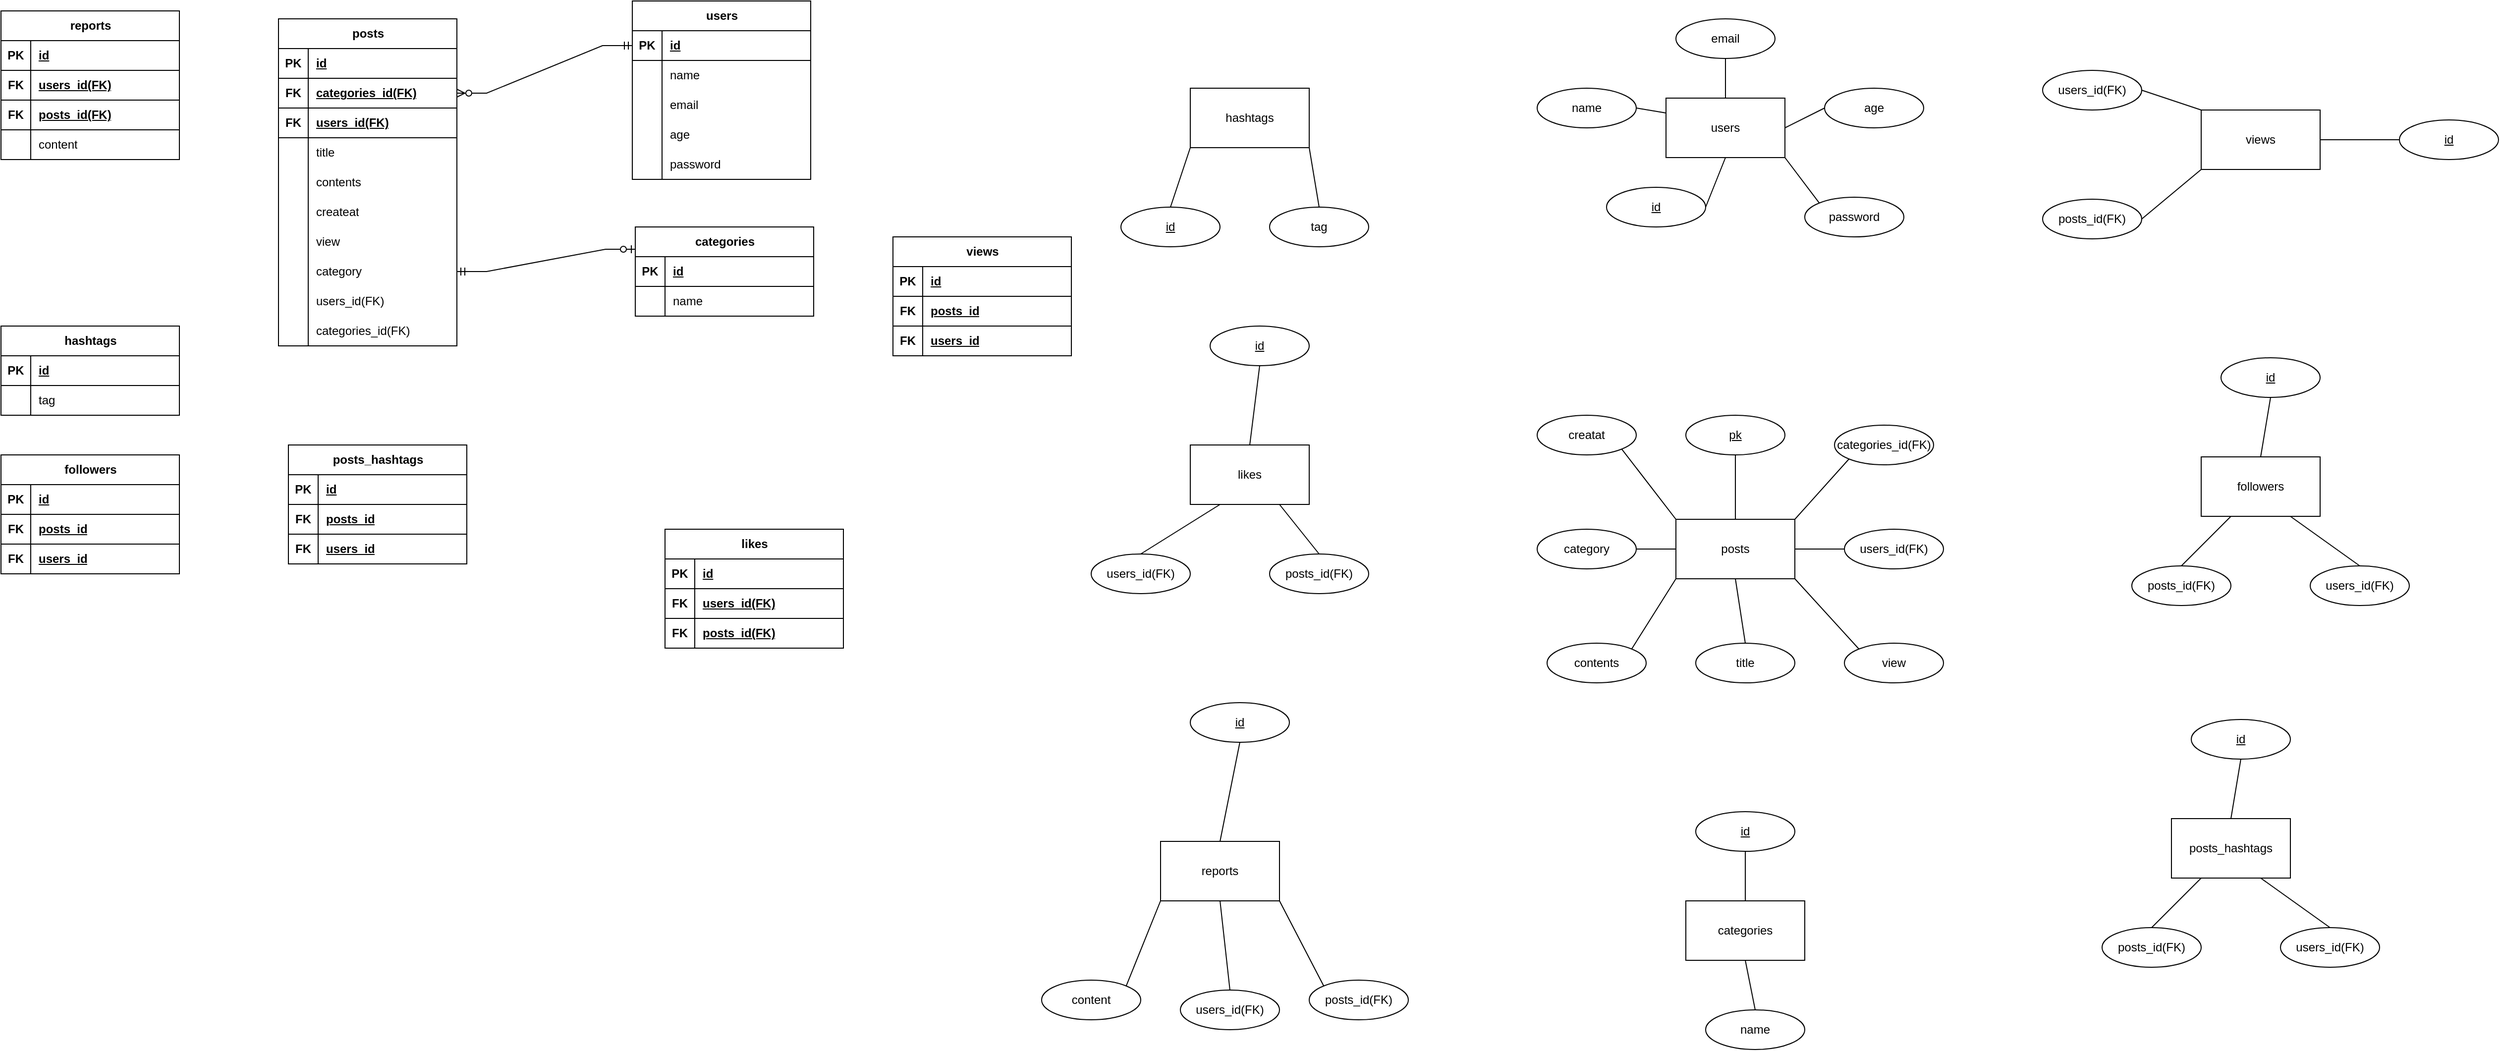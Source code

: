 <mxfile version="28.1.1">
  <diagram name="페이지-1" id="DTqbUpfSzki1_VqZhAVj">
    <mxGraphModel dx="2637" dy="541" grid="1" gridSize="10" guides="1" tooltips="1" connect="1" arrows="1" fold="1" page="1" pageScale="1" pageWidth="827" pageHeight="1169" math="0" shadow="0">
      <root>
        <mxCell id="0" />
        <mxCell id="1" parent="0" />
        <mxCell id="Tm4QTuVhaD8tW67_gKTz-1" value="users" style="rounded=0;whiteSpace=wrap;html=1;" parent="1" vertex="1">
          <mxGeometry x="630" y="160" width="120" height="60" as="geometry" />
        </mxCell>
        <mxCell id="Tm4QTuVhaD8tW67_gKTz-2" value="posts" style="rounded=0;whiteSpace=wrap;html=1;" parent="1" vertex="1">
          <mxGeometry x="640" y="585" width="120" height="60" as="geometry" />
        </mxCell>
        <mxCell id="Tm4QTuVhaD8tW67_gKTz-3" value="categories" style="rounded=0;whiteSpace=wrap;html=1;" parent="1" vertex="1">
          <mxGeometry x="650" y="970" width="120" height="60" as="geometry" />
        </mxCell>
        <mxCell id="Tm4QTuVhaD8tW67_gKTz-4" value="views" style="rounded=0;whiteSpace=wrap;html=1;" parent="1" vertex="1">
          <mxGeometry x="1170" y="172" width="120" height="60" as="geometry" />
        </mxCell>
        <mxCell id="Tm4QTuVhaD8tW67_gKTz-5" value="hashtags" style="rounded=0;whiteSpace=wrap;html=1;" parent="1" vertex="1">
          <mxGeometry x="150" y="150" width="120" height="60" as="geometry" />
        </mxCell>
        <mxCell id="Tm4QTuVhaD8tW67_gKTz-6" value="likes" style="rounded=0;whiteSpace=wrap;html=1;" parent="1" vertex="1">
          <mxGeometry x="150" y="510" width="120" height="60" as="geometry" />
        </mxCell>
        <mxCell id="Tm4QTuVhaD8tW67_gKTz-7" value="reports" style="rounded=0;whiteSpace=wrap;html=1;" parent="1" vertex="1">
          <mxGeometry x="120" y="910" width="120" height="60" as="geometry" />
        </mxCell>
        <mxCell id="Tm4QTuVhaD8tW67_gKTz-8" value="followers" style="rounded=0;whiteSpace=wrap;html=1;" parent="1" vertex="1">
          <mxGeometry x="1170" y="522" width="120" height="60" as="geometry" />
        </mxCell>
        <mxCell id="Tm4QTuVhaD8tW67_gKTz-14" value="id" style="ellipse;whiteSpace=wrap;html=1;align=center;fontStyle=4;" parent="1" vertex="1">
          <mxGeometry x="570" y="250" width="100" height="40" as="geometry" />
        </mxCell>
        <mxCell id="Tm4QTuVhaD8tW67_gKTz-15" value="email" style="ellipse;whiteSpace=wrap;html=1;align=center;" parent="1" vertex="1">
          <mxGeometry x="640" y="80" width="100" height="40" as="geometry" />
        </mxCell>
        <mxCell id="Tm4QTuVhaD8tW67_gKTz-16" value="age" style="ellipse;whiteSpace=wrap;html=1;align=center;" parent="1" vertex="1">
          <mxGeometry x="790" y="150" width="100" height="40" as="geometry" />
        </mxCell>
        <mxCell id="Tm4QTuVhaD8tW67_gKTz-17" value="password" style="ellipse;whiteSpace=wrap;html=1;align=center;" parent="1" vertex="1">
          <mxGeometry x="770" y="260" width="100" height="40" as="geometry" />
        </mxCell>
        <mxCell id="Tm4QTuVhaD8tW67_gKTz-18" value="name" style="ellipse;whiteSpace=wrap;html=1;align=center;" parent="1" vertex="1">
          <mxGeometry x="500" y="150" width="100" height="40" as="geometry" />
        </mxCell>
        <mxCell id="Tm4QTuVhaD8tW67_gKTz-19" value="" style="endArrow=none;html=1;rounded=0;exitX=1;exitY=0.5;exitDx=0;exitDy=0;entryX=0.5;entryY=1;entryDx=0;entryDy=0;" parent="1" source="Tm4QTuVhaD8tW67_gKTz-14" target="Tm4QTuVhaD8tW67_gKTz-1" edge="1">
          <mxGeometry relative="1" as="geometry">
            <mxPoint x="560" y="400" as="sourcePoint" />
            <mxPoint x="720" y="400" as="targetPoint" />
          </mxGeometry>
        </mxCell>
        <mxCell id="Tm4QTuVhaD8tW67_gKTz-20" value="" style="endArrow=none;html=1;rounded=0;exitX=1;exitY=0.5;exitDx=0;exitDy=0;entryX=0;entryY=0.25;entryDx=0;entryDy=0;" parent="1" source="Tm4QTuVhaD8tW67_gKTz-18" target="Tm4QTuVhaD8tW67_gKTz-1" edge="1">
          <mxGeometry relative="1" as="geometry">
            <mxPoint x="680" y="360" as="sourcePoint" />
            <mxPoint x="700" y="310" as="targetPoint" />
          </mxGeometry>
        </mxCell>
        <mxCell id="Tm4QTuVhaD8tW67_gKTz-21" value="" style="endArrow=none;html=1;rounded=0;exitX=0.5;exitY=0;exitDx=0;exitDy=0;entryX=0.5;entryY=1;entryDx=0;entryDy=0;" parent="1" source="Tm4QTuVhaD8tW67_gKTz-1" target="Tm4QTuVhaD8tW67_gKTz-15" edge="1">
          <mxGeometry relative="1" as="geometry">
            <mxPoint x="740" y="190" as="sourcePoint" />
            <mxPoint x="760" y="140" as="targetPoint" />
          </mxGeometry>
        </mxCell>
        <mxCell id="Tm4QTuVhaD8tW67_gKTz-22" value="" style="endArrow=none;html=1;rounded=0;exitX=1;exitY=0.5;exitDx=0;exitDy=0;entryX=0;entryY=0.5;entryDx=0;entryDy=0;" parent="1" source="Tm4QTuVhaD8tW67_gKTz-1" target="Tm4QTuVhaD8tW67_gKTz-16" edge="1">
          <mxGeometry relative="1" as="geometry">
            <mxPoint x="770" y="200" as="sourcePoint" />
            <mxPoint x="790" y="150" as="targetPoint" />
          </mxGeometry>
        </mxCell>
        <mxCell id="Tm4QTuVhaD8tW67_gKTz-23" value="" style="endArrow=none;html=1;rounded=0;exitX=1;exitY=1;exitDx=0;exitDy=0;entryX=0;entryY=0;entryDx=0;entryDy=0;" parent="1" source="Tm4QTuVhaD8tW67_gKTz-1" target="Tm4QTuVhaD8tW67_gKTz-17" edge="1">
          <mxGeometry relative="1" as="geometry">
            <mxPoint x="790" y="300" as="sourcePoint" />
            <mxPoint x="810" y="250" as="targetPoint" />
          </mxGeometry>
        </mxCell>
        <mxCell id="Tm4QTuVhaD8tW67_gKTz-25" value="users" style="shape=table;startSize=30;container=1;collapsible=1;childLayout=tableLayout;fixedRows=1;rowLines=0;fontStyle=1;align=center;resizeLast=1;html=1;" parent="1" vertex="1">
          <mxGeometry x="-413" y="62" width="180" height="180" as="geometry">
            <mxRectangle x="940" y="80" width="70" height="30" as="alternateBounds" />
          </mxGeometry>
        </mxCell>
        <mxCell id="Tm4QTuVhaD8tW67_gKTz-26" value="" style="shape=tableRow;horizontal=0;startSize=0;swimlaneHead=0;swimlaneBody=0;fillColor=none;collapsible=0;dropTarget=0;points=[[0,0.5],[1,0.5]];portConstraint=eastwest;top=0;left=0;right=0;bottom=1;" parent="Tm4QTuVhaD8tW67_gKTz-25" vertex="1">
          <mxGeometry y="30" width="180" height="30" as="geometry" />
        </mxCell>
        <mxCell id="Tm4QTuVhaD8tW67_gKTz-27" value="PK" style="shape=partialRectangle;connectable=0;fillColor=none;top=0;left=0;bottom=0;right=0;fontStyle=1;overflow=hidden;whiteSpace=wrap;html=1;" parent="Tm4QTuVhaD8tW67_gKTz-26" vertex="1">
          <mxGeometry width="30" height="30" as="geometry">
            <mxRectangle width="30" height="30" as="alternateBounds" />
          </mxGeometry>
        </mxCell>
        <mxCell id="Tm4QTuVhaD8tW67_gKTz-28" value="id" style="shape=partialRectangle;connectable=0;fillColor=none;top=0;left=0;bottom=0;right=0;align=left;spacingLeft=6;fontStyle=5;overflow=hidden;whiteSpace=wrap;html=1;" parent="Tm4QTuVhaD8tW67_gKTz-26" vertex="1">
          <mxGeometry x="30" width="150" height="30" as="geometry">
            <mxRectangle width="150" height="30" as="alternateBounds" />
          </mxGeometry>
        </mxCell>
        <mxCell id="Tm4QTuVhaD8tW67_gKTz-29" value="" style="shape=tableRow;horizontal=0;startSize=0;swimlaneHead=0;swimlaneBody=0;fillColor=none;collapsible=0;dropTarget=0;points=[[0,0.5],[1,0.5]];portConstraint=eastwest;top=0;left=0;right=0;bottom=0;" parent="Tm4QTuVhaD8tW67_gKTz-25" vertex="1">
          <mxGeometry y="60" width="180" height="30" as="geometry" />
        </mxCell>
        <mxCell id="Tm4QTuVhaD8tW67_gKTz-30" value="" style="shape=partialRectangle;connectable=0;fillColor=none;top=0;left=0;bottom=0;right=0;editable=1;overflow=hidden;whiteSpace=wrap;html=1;" parent="Tm4QTuVhaD8tW67_gKTz-29" vertex="1">
          <mxGeometry width="30" height="30" as="geometry">
            <mxRectangle width="30" height="30" as="alternateBounds" />
          </mxGeometry>
        </mxCell>
        <mxCell id="Tm4QTuVhaD8tW67_gKTz-31" value="name" style="shape=partialRectangle;connectable=0;fillColor=none;top=0;left=0;bottom=0;right=0;align=left;spacingLeft=6;overflow=hidden;whiteSpace=wrap;html=1;" parent="Tm4QTuVhaD8tW67_gKTz-29" vertex="1">
          <mxGeometry x="30" width="150" height="30" as="geometry">
            <mxRectangle width="150" height="30" as="alternateBounds" />
          </mxGeometry>
        </mxCell>
        <mxCell id="Tm4QTuVhaD8tW67_gKTz-32" value="" style="shape=tableRow;horizontal=0;startSize=0;swimlaneHead=0;swimlaneBody=0;fillColor=none;collapsible=0;dropTarget=0;points=[[0,0.5],[1,0.5]];portConstraint=eastwest;top=0;left=0;right=0;bottom=0;" parent="Tm4QTuVhaD8tW67_gKTz-25" vertex="1">
          <mxGeometry y="90" width="180" height="30" as="geometry" />
        </mxCell>
        <mxCell id="Tm4QTuVhaD8tW67_gKTz-33" value="" style="shape=partialRectangle;connectable=0;fillColor=none;top=0;left=0;bottom=0;right=0;editable=1;overflow=hidden;whiteSpace=wrap;html=1;" parent="Tm4QTuVhaD8tW67_gKTz-32" vertex="1">
          <mxGeometry width="30" height="30" as="geometry">
            <mxRectangle width="30" height="30" as="alternateBounds" />
          </mxGeometry>
        </mxCell>
        <mxCell id="Tm4QTuVhaD8tW67_gKTz-34" value="email" style="shape=partialRectangle;connectable=0;fillColor=none;top=0;left=0;bottom=0;right=0;align=left;spacingLeft=6;overflow=hidden;whiteSpace=wrap;html=1;" parent="Tm4QTuVhaD8tW67_gKTz-32" vertex="1">
          <mxGeometry x="30" width="150" height="30" as="geometry">
            <mxRectangle width="150" height="30" as="alternateBounds" />
          </mxGeometry>
        </mxCell>
        <mxCell id="Tm4QTuVhaD8tW67_gKTz-35" value="" style="shape=tableRow;horizontal=0;startSize=0;swimlaneHead=0;swimlaneBody=0;fillColor=none;collapsible=0;dropTarget=0;points=[[0,0.5],[1,0.5]];portConstraint=eastwest;top=0;left=0;right=0;bottom=0;" parent="Tm4QTuVhaD8tW67_gKTz-25" vertex="1">
          <mxGeometry y="120" width="180" height="30" as="geometry" />
        </mxCell>
        <mxCell id="Tm4QTuVhaD8tW67_gKTz-36" value="" style="shape=partialRectangle;connectable=0;fillColor=none;top=0;left=0;bottom=0;right=0;editable=1;overflow=hidden;whiteSpace=wrap;html=1;" parent="Tm4QTuVhaD8tW67_gKTz-35" vertex="1">
          <mxGeometry width="30" height="30" as="geometry">
            <mxRectangle width="30" height="30" as="alternateBounds" />
          </mxGeometry>
        </mxCell>
        <mxCell id="Tm4QTuVhaD8tW67_gKTz-37" value="age" style="shape=partialRectangle;connectable=0;fillColor=none;top=0;left=0;bottom=0;right=0;align=left;spacingLeft=6;overflow=hidden;whiteSpace=wrap;html=1;" parent="Tm4QTuVhaD8tW67_gKTz-35" vertex="1">
          <mxGeometry x="30" width="150" height="30" as="geometry">
            <mxRectangle width="150" height="30" as="alternateBounds" />
          </mxGeometry>
        </mxCell>
        <mxCell id="Tm4QTuVhaD8tW67_gKTz-52" value="" style="shape=tableRow;horizontal=0;startSize=0;swimlaneHead=0;swimlaneBody=0;fillColor=none;collapsible=0;dropTarget=0;points=[[0,0.5],[1,0.5]];portConstraint=eastwest;top=0;left=0;right=0;bottom=0;" parent="Tm4QTuVhaD8tW67_gKTz-25" vertex="1">
          <mxGeometry y="150" width="180" height="30" as="geometry" />
        </mxCell>
        <mxCell id="Tm4QTuVhaD8tW67_gKTz-53" value="" style="shape=partialRectangle;connectable=0;fillColor=none;top=0;left=0;bottom=0;right=0;editable=1;overflow=hidden;whiteSpace=wrap;html=1;" parent="Tm4QTuVhaD8tW67_gKTz-52" vertex="1">
          <mxGeometry width="30" height="30" as="geometry">
            <mxRectangle width="30" height="30" as="alternateBounds" />
          </mxGeometry>
        </mxCell>
        <mxCell id="Tm4QTuVhaD8tW67_gKTz-54" value="password" style="shape=partialRectangle;connectable=0;fillColor=none;top=0;left=0;bottom=0;right=0;align=left;spacingLeft=6;overflow=hidden;whiteSpace=wrap;html=1;" parent="Tm4QTuVhaD8tW67_gKTz-52" vertex="1">
          <mxGeometry x="30" width="150" height="30" as="geometry">
            <mxRectangle width="150" height="30" as="alternateBounds" />
          </mxGeometry>
        </mxCell>
        <mxCell id="Tm4QTuVhaD8tW67_gKTz-55" value="categories_id(FK)" style="ellipse;whiteSpace=wrap;html=1;align=center;" parent="1" vertex="1">
          <mxGeometry x="800" y="490" width="100" height="40" as="geometry" />
        </mxCell>
        <mxCell id="Tm4QTuVhaD8tW67_gKTz-56" value="users_id(FK)" style="ellipse;whiteSpace=wrap;html=1;align=center;" parent="1" vertex="1">
          <mxGeometry x="810" y="595" width="100" height="40" as="geometry" />
        </mxCell>
        <mxCell id="Tm4QTuVhaD8tW67_gKTz-57" value="view" style="ellipse;whiteSpace=wrap;html=1;align=center;" parent="1" vertex="1">
          <mxGeometry x="810" y="710" width="100" height="40" as="geometry" />
        </mxCell>
        <mxCell id="Tm4QTuVhaD8tW67_gKTz-58" value="creatat" style="ellipse;whiteSpace=wrap;html=1;align=center;" parent="1" vertex="1">
          <mxGeometry x="500" y="480" width="100" height="40" as="geometry" />
        </mxCell>
        <mxCell id="Tm4QTuVhaD8tW67_gKTz-59" value="category" style="ellipse;whiteSpace=wrap;html=1;align=center;" parent="1" vertex="1">
          <mxGeometry x="500" y="595" width="100" height="40" as="geometry" />
        </mxCell>
        <mxCell id="Tm4QTuVhaD8tW67_gKTz-60" value="contents" style="ellipse;whiteSpace=wrap;html=1;align=center;" parent="1" vertex="1">
          <mxGeometry x="510" y="710" width="100" height="40" as="geometry" />
        </mxCell>
        <mxCell id="Tm4QTuVhaD8tW67_gKTz-61" value="title" style="ellipse;whiteSpace=wrap;html=1;align=center;" parent="1" vertex="1">
          <mxGeometry x="660" y="710" width="100" height="40" as="geometry" />
        </mxCell>
        <mxCell id="Tm4QTuVhaD8tW67_gKTz-62" value="pk" style="ellipse;whiteSpace=wrap;html=1;align=center;fontStyle=4;" parent="1" vertex="1">
          <mxGeometry x="650" y="480" width="100" height="40" as="geometry" />
        </mxCell>
        <mxCell id="Tm4QTuVhaD8tW67_gKTz-64" value="" style="endArrow=none;html=1;rounded=0;exitX=0.5;exitY=0;exitDx=0;exitDy=0;entryX=0.5;entryY=1;entryDx=0;entryDy=0;" parent="1" source="Tm4QTuVhaD8tW67_gKTz-2" target="Tm4QTuVhaD8tW67_gKTz-62" edge="1">
          <mxGeometry relative="1" as="geometry">
            <mxPoint x="740" y="550" as="sourcePoint" />
            <mxPoint x="760" y="500" as="targetPoint" />
          </mxGeometry>
        </mxCell>
        <mxCell id="Tm4QTuVhaD8tW67_gKTz-66" value="" style="endArrow=none;html=1;rounded=0;exitX=1;exitY=0;exitDx=0;exitDy=0;entryX=0;entryY=1;entryDx=0;entryDy=0;" parent="1" source="Tm4QTuVhaD8tW67_gKTz-2" target="Tm4QTuVhaD8tW67_gKTz-55" edge="1">
          <mxGeometry relative="1" as="geometry">
            <mxPoint x="790" y="590" as="sourcePoint" />
            <mxPoint x="810" y="540" as="targetPoint" />
          </mxGeometry>
        </mxCell>
        <mxCell id="Tm4QTuVhaD8tW67_gKTz-67" value="" style="endArrow=none;html=1;rounded=0;exitX=1;exitY=0.5;exitDx=0;exitDy=0;entryX=0;entryY=0.5;entryDx=0;entryDy=0;" parent="1" source="Tm4QTuVhaD8tW67_gKTz-2" target="Tm4QTuVhaD8tW67_gKTz-56" edge="1">
          <mxGeometry relative="1" as="geometry">
            <mxPoint x="790" y="670" as="sourcePoint" />
            <mxPoint x="810" y="620" as="targetPoint" />
          </mxGeometry>
        </mxCell>
        <mxCell id="Tm4QTuVhaD8tW67_gKTz-68" value="" style="endArrow=none;html=1;rounded=0;exitX=1;exitY=1;exitDx=0;exitDy=0;entryX=0;entryY=0;entryDx=0;entryDy=0;" parent="1" source="Tm4QTuVhaD8tW67_gKTz-2" target="Tm4QTuVhaD8tW67_gKTz-57" edge="1">
          <mxGeometry relative="1" as="geometry">
            <mxPoint x="800" y="740" as="sourcePoint" />
            <mxPoint x="820" y="690" as="targetPoint" />
          </mxGeometry>
        </mxCell>
        <mxCell id="Tm4QTuVhaD8tW67_gKTz-69" value="" style="endArrow=none;html=1;rounded=0;exitX=0.5;exitY=0;exitDx=0;exitDy=0;entryX=0.5;entryY=1;entryDx=0;entryDy=0;" parent="1" source="Tm4QTuVhaD8tW67_gKTz-61" target="Tm4QTuVhaD8tW67_gKTz-2" edge="1">
          <mxGeometry relative="1" as="geometry">
            <mxPoint x="730" y="740" as="sourcePoint" />
            <mxPoint x="750" y="690" as="targetPoint" />
          </mxGeometry>
        </mxCell>
        <mxCell id="Tm4QTuVhaD8tW67_gKTz-70" value="" style="endArrow=none;html=1;rounded=0;exitX=1;exitY=0;exitDx=0;exitDy=0;entryX=0;entryY=1;entryDx=0;entryDy=0;" parent="1" source="Tm4QTuVhaD8tW67_gKTz-60" target="Tm4QTuVhaD8tW67_gKTz-2" edge="1">
          <mxGeometry relative="1" as="geometry">
            <mxPoint x="690" y="730" as="sourcePoint" />
            <mxPoint x="710" y="680" as="targetPoint" />
          </mxGeometry>
        </mxCell>
        <mxCell id="Tm4QTuVhaD8tW67_gKTz-71" value="" style="endArrow=none;html=1;rounded=0;exitX=0;exitY=0.5;exitDx=0;exitDy=0;entryX=1;entryY=0.5;entryDx=0;entryDy=0;" parent="1" source="Tm4QTuVhaD8tW67_gKTz-2" target="Tm4QTuVhaD8tW67_gKTz-59" edge="1">
          <mxGeometry relative="1" as="geometry">
            <mxPoint x="600" y="690" as="sourcePoint" />
            <mxPoint x="620" y="640" as="targetPoint" />
          </mxGeometry>
        </mxCell>
        <mxCell id="Tm4QTuVhaD8tW67_gKTz-72" value="" style="endArrow=none;html=1;rounded=0;exitX=0;exitY=0;exitDx=0;exitDy=0;entryX=1;entryY=1;entryDx=0;entryDy=0;" parent="1" source="Tm4QTuVhaD8tW67_gKTz-2" target="Tm4QTuVhaD8tW67_gKTz-58" edge="1">
          <mxGeometry relative="1" as="geometry">
            <mxPoint x="620" y="600" as="sourcePoint" />
            <mxPoint x="640" y="550" as="targetPoint" />
          </mxGeometry>
        </mxCell>
        <mxCell id="Tm4QTuVhaD8tW67_gKTz-73" value="posts" style="shape=table;startSize=30;container=1;collapsible=1;childLayout=tableLayout;fixedRows=1;rowLines=0;fontStyle=1;align=center;resizeLast=1;html=1;" parent="1" vertex="1">
          <mxGeometry x="-770" y="80" width="180" height="330" as="geometry">
            <mxRectangle x="940" y="80" width="70" height="30" as="alternateBounds" />
          </mxGeometry>
        </mxCell>
        <mxCell id="Tm4QTuVhaD8tW67_gKTz-74" value="" style="shape=tableRow;horizontal=0;startSize=0;swimlaneHead=0;swimlaneBody=0;fillColor=none;collapsible=0;dropTarget=0;points=[[0,0.5],[1,0.5]];portConstraint=eastwest;top=0;left=0;right=0;bottom=1;" parent="Tm4QTuVhaD8tW67_gKTz-73" vertex="1">
          <mxGeometry y="30" width="180" height="30" as="geometry" />
        </mxCell>
        <mxCell id="Tm4QTuVhaD8tW67_gKTz-75" value="PK" style="shape=partialRectangle;connectable=0;fillColor=none;top=0;left=0;bottom=0;right=0;fontStyle=1;overflow=hidden;whiteSpace=wrap;html=1;" parent="Tm4QTuVhaD8tW67_gKTz-74" vertex="1">
          <mxGeometry width="30" height="30" as="geometry">
            <mxRectangle width="30" height="30" as="alternateBounds" />
          </mxGeometry>
        </mxCell>
        <mxCell id="Tm4QTuVhaD8tW67_gKTz-76" value="id" style="shape=partialRectangle;connectable=0;fillColor=none;top=0;left=0;bottom=0;right=0;align=left;spacingLeft=6;fontStyle=5;overflow=hidden;whiteSpace=wrap;html=1;" parent="Tm4QTuVhaD8tW67_gKTz-74" vertex="1">
          <mxGeometry x="30" width="150" height="30" as="geometry">
            <mxRectangle width="150" height="30" as="alternateBounds" />
          </mxGeometry>
        </mxCell>
        <mxCell id="Tm4QTuVhaD8tW67_gKTz-162" value="" style="shape=tableRow;horizontal=0;startSize=0;swimlaneHead=0;swimlaneBody=0;fillColor=none;collapsible=0;dropTarget=0;points=[[0,0.5],[1,0.5]];portConstraint=eastwest;top=0;left=0;right=0;bottom=1;" parent="Tm4QTuVhaD8tW67_gKTz-73" vertex="1">
          <mxGeometry y="60" width="180" height="30" as="geometry" />
        </mxCell>
        <mxCell id="Tm4QTuVhaD8tW67_gKTz-163" value="FK" style="shape=partialRectangle;connectable=0;fillColor=none;top=0;left=0;bottom=0;right=0;fontStyle=1;overflow=hidden;whiteSpace=wrap;html=1;" parent="Tm4QTuVhaD8tW67_gKTz-162" vertex="1">
          <mxGeometry width="30" height="30" as="geometry">
            <mxRectangle width="30" height="30" as="alternateBounds" />
          </mxGeometry>
        </mxCell>
        <mxCell id="Tm4QTuVhaD8tW67_gKTz-164" value="categories_id(FK)" style="shape=partialRectangle;connectable=0;fillColor=none;top=0;left=0;bottom=0;right=0;align=left;spacingLeft=6;fontStyle=5;overflow=hidden;whiteSpace=wrap;html=1;" parent="Tm4QTuVhaD8tW67_gKTz-162" vertex="1">
          <mxGeometry x="30" width="150" height="30" as="geometry">
            <mxRectangle width="150" height="30" as="alternateBounds" />
          </mxGeometry>
        </mxCell>
        <mxCell id="Tm4QTuVhaD8tW67_gKTz-165" value="" style="shape=tableRow;horizontal=0;startSize=0;swimlaneHead=0;swimlaneBody=0;fillColor=none;collapsible=0;dropTarget=0;points=[[0,0.5],[1,0.5]];portConstraint=eastwest;top=0;left=0;right=0;bottom=1;" parent="Tm4QTuVhaD8tW67_gKTz-73" vertex="1">
          <mxGeometry y="90" width="180" height="30" as="geometry" />
        </mxCell>
        <mxCell id="Tm4QTuVhaD8tW67_gKTz-166" value="FK" style="shape=partialRectangle;connectable=0;fillColor=none;top=0;left=0;bottom=0;right=0;fontStyle=1;overflow=hidden;whiteSpace=wrap;html=1;" parent="Tm4QTuVhaD8tW67_gKTz-165" vertex="1">
          <mxGeometry width="30" height="30" as="geometry">
            <mxRectangle width="30" height="30" as="alternateBounds" />
          </mxGeometry>
        </mxCell>
        <mxCell id="Tm4QTuVhaD8tW67_gKTz-167" value="users_id(FK)" style="shape=partialRectangle;connectable=0;fillColor=none;top=0;left=0;bottom=0;right=0;align=left;spacingLeft=6;fontStyle=5;overflow=hidden;whiteSpace=wrap;html=1;" parent="Tm4QTuVhaD8tW67_gKTz-165" vertex="1">
          <mxGeometry x="30" width="150" height="30" as="geometry">
            <mxRectangle width="150" height="30" as="alternateBounds" />
          </mxGeometry>
        </mxCell>
        <mxCell id="Tm4QTuVhaD8tW67_gKTz-77" value="" style="shape=tableRow;horizontal=0;startSize=0;swimlaneHead=0;swimlaneBody=0;fillColor=none;collapsible=0;dropTarget=0;points=[[0,0.5],[1,0.5]];portConstraint=eastwest;top=0;left=0;right=0;bottom=0;" parent="Tm4QTuVhaD8tW67_gKTz-73" vertex="1">
          <mxGeometry y="120" width="180" height="30" as="geometry" />
        </mxCell>
        <mxCell id="Tm4QTuVhaD8tW67_gKTz-78" value="" style="shape=partialRectangle;connectable=0;fillColor=none;top=0;left=0;bottom=0;right=0;editable=1;overflow=hidden;whiteSpace=wrap;html=1;" parent="Tm4QTuVhaD8tW67_gKTz-77" vertex="1">
          <mxGeometry width="30" height="30" as="geometry">
            <mxRectangle width="30" height="30" as="alternateBounds" />
          </mxGeometry>
        </mxCell>
        <mxCell id="Tm4QTuVhaD8tW67_gKTz-79" value="title" style="shape=partialRectangle;connectable=0;fillColor=none;top=0;left=0;bottom=0;right=0;align=left;spacingLeft=6;overflow=hidden;whiteSpace=wrap;html=1;" parent="Tm4QTuVhaD8tW67_gKTz-77" vertex="1">
          <mxGeometry x="30" width="150" height="30" as="geometry">
            <mxRectangle width="150" height="30" as="alternateBounds" />
          </mxGeometry>
        </mxCell>
        <mxCell id="Tm4QTuVhaD8tW67_gKTz-80" value="" style="shape=tableRow;horizontal=0;startSize=0;swimlaneHead=0;swimlaneBody=0;fillColor=none;collapsible=0;dropTarget=0;points=[[0,0.5],[1,0.5]];portConstraint=eastwest;top=0;left=0;right=0;bottom=0;" parent="Tm4QTuVhaD8tW67_gKTz-73" vertex="1">
          <mxGeometry y="150" width="180" height="30" as="geometry" />
        </mxCell>
        <mxCell id="Tm4QTuVhaD8tW67_gKTz-81" value="" style="shape=partialRectangle;connectable=0;fillColor=none;top=0;left=0;bottom=0;right=0;editable=1;overflow=hidden;whiteSpace=wrap;html=1;" parent="Tm4QTuVhaD8tW67_gKTz-80" vertex="1">
          <mxGeometry width="30" height="30" as="geometry">
            <mxRectangle width="30" height="30" as="alternateBounds" />
          </mxGeometry>
        </mxCell>
        <mxCell id="Tm4QTuVhaD8tW67_gKTz-82" value="contents" style="shape=partialRectangle;connectable=0;fillColor=none;top=0;left=0;bottom=0;right=0;align=left;spacingLeft=6;overflow=hidden;whiteSpace=wrap;html=1;" parent="Tm4QTuVhaD8tW67_gKTz-80" vertex="1">
          <mxGeometry x="30" width="150" height="30" as="geometry">
            <mxRectangle width="150" height="30" as="alternateBounds" />
          </mxGeometry>
        </mxCell>
        <mxCell id="Tm4QTuVhaD8tW67_gKTz-83" value="" style="shape=tableRow;horizontal=0;startSize=0;swimlaneHead=0;swimlaneBody=0;fillColor=none;collapsible=0;dropTarget=0;points=[[0,0.5],[1,0.5]];portConstraint=eastwest;top=0;left=0;right=0;bottom=0;" parent="Tm4QTuVhaD8tW67_gKTz-73" vertex="1">
          <mxGeometry y="180" width="180" height="30" as="geometry" />
        </mxCell>
        <mxCell id="Tm4QTuVhaD8tW67_gKTz-84" value="" style="shape=partialRectangle;connectable=0;fillColor=none;top=0;left=0;bottom=0;right=0;editable=1;overflow=hidden;whiteSpace=wrap;html=1;" parent="Tm4QTuVhaD8tW67_gKTz-83" vertex="1">
          <mxGeometry width="30" height="30" as="geometry">
            <mxRectangle width="30" height="30" as="alternateBounds" />
          </mxGeometry>
        </mxCell>
        <mxCell id="Tm4QTuVhaD8tW67_gKTz-85" value="createat" style="shape=partialRectangle;connectable=0;fillColor=none;top=0;left=0;bottom=0;right=0;align=left;spacingLeft=6;overflow=hidden;whiteSpace=wrap;html=1;" parent="Tm4QTuVhaD8tW67_gKTz-83" vertex="1">
          <mxGeometry x="30" width="150" height="30" as="geometry">
            <mxRectangle width="150" height="30" as="alternateBounds" />
          </mxGeometry>
        </mxCell>
        <mxCell id="Tm4QTuVhaD8tW67_gKTz-86" value="" style="shape=tableRow;horizontal=0;startSize=0;swimlaneHead=0;swimlaneBody=0;fillColor=none;collapsible=0;dropTarget=0;points=[[0,0.5],[1,0.5]];portConstraint=eastwest;top=0;left=0;right=0;bottom=0;" parent="Tm4QTuVhaD8tW67_gKTz-73" vertex="1">
          <mxGeometry y="210" width="180" height="30" as="geometry" />
        </mxCell>
        <mxCell id="Tm4QTuVhaD8tW67_gKTz-87" value="" style="shape=partialRectangle;connectable=0;fillColor=none;top=0;left=0;bottom=0;right=0;editable=1;overflow=hidden;whiteSpace=wrap;html=1;" parent="Tm4QTuVhaD8tW67_gKTz-86" vertex="1">
          <mxGeometry width="30" height="30" as="geometry">
            <mxRectangle width="30" height="30" as="alternateBounds" />
          </mxGeometry>
        </mxCell>
        <mxCell id="Tm4QTuVhaD8tW67_gKTz-88" value="view" style="shape=partialRectangle;connectable=0;fillColor=none;top=0;left=0;bottom=0;right=0;align=left;spacingLeft=6;overflow=hidden;whiteSpace=wrap;html=1;" parent="Tm4QTuVhaD8tW67_gKTz-86" vertex="1">
          <mxGeometry x="30" width="150" height="30" as="geometry">
            <mxRectangle width="150" height="30" as="alternateBounds" />
          </mxGeometry>
        </mxCell>
        <mxCell id="Tm4QTuVhaD8tW67_gKTz-95" value="" style="shape=tableRow;horizontal=0;startSize=0;swimlaneHead=0;swimlaneBody=0;fillColor=none;collapsible=0;dropTarget=0;points=[[0,0.5],[1,0.5]];portConstraint=eastwest;top=0;left=0;right=0;bottom=0;" parent="Tm4QTuVhaD8tW67_gKTz-73" vertex="1">
          <mxGeometry y="240" width="180" height="30" as="geometry" />
        </mxCell>
        <mxCell id="Tm4QTuVhaD8tW67_gKTz-96" value="" style="shape=partialRectangle;connectable=0;fillColor=none;top=0;left=0;bottom=0;right=0;editable=1;overflow=hidden;whiteSpace=wrap;html=1;" parent="Tm4QTuVhaD8tW67_gKTz-95" vertex="1">
          <mxGeometry width="30" height="30" as="geometry">
            <mxRectangle width="30" height="30" as="alternateBounds" />
          </mxGeometry>
        </mxCell>
        <mxCell id="Tm4QTuVhaD8tW67_gKTz-97" value="&lt;span style=&quot;text-align: center;&quot;&gt;category&lt;/span&gt;" style="shape=partialRectangle;connectable=0;fillColor=none;top=0;left=0;bottom=0;right=0;align=left;spacingLeft=6;overflow=hidden;whiteSpace=wrap;html=1;" parent="Tm4QTuVhaD8tW67_gKTz-95" vertex="1">
          <mxGeometry x="30" width="150" height="30" as="geometry">
            <mxRectangle width="150" height="30" as="alternateBounds" />
          </mxGeometry>
        </mxCell>
        <mxCell id="Tm4QTuVhaD8tW67_gKTz-89" value="" style="shape=tableRow;horizontal=0;startSize=0;swimlaneHead=0;swimlaneBody=0;fillColor=none;collapsible=0;dropTarget=0;points=[[0,0.5],[1,0.5]];portConstraint=eastwest;top=0;left=0;right=0;bottom=0;" parent="Tm4QTuVhaD8tW67_gKTz-73" vertex="1">
          <mxGeometry y="270" width="180" height="30" as="geometry" />
        </mxCell>
        <mxCell id="Tm4QTuVhaD8tW67_gKTz-90" value="" style="shape=partialRectangle;connectable=0;fillColor=none;top=0;left=0;bottom=0;right=0;editable=1;overflow=hidden;whiteSpace=wrap;html=1;" parent="Tm4QTuVhaD8tW67_gKTz-89" vertex="1">
          <mxGeometry width="30" height="30" as="geometry">
            <mxRectangle width="30" height="30" as="alternateBounds" />
          </mxGeometry>
        </mxCell>
        <mxCell id="Tm4QTuVhaD8tW67_gKTz-91" value="users_id(FK)" style="shape=partialRectangle;connectable=0;fillColor=none;top=0;left=0;bottom=0;right=0;align=left;spacingLeft=6;overflow=hidden;whiteSpace=wrap;html=1;" parent="Tm4QTuVhaD8tW67_gKTz-89" vertex="1">
          <mxGeometry x="30" width="150" height="30" as="geometry">
            <mxRectangle width="150" height="30" as="alternateBounds" />
          </mxGeometry>
        </mxCell>
        <mxCell id="Tm4QTuVhaD8tW67_gKTz-92" value="" style="shape=tableRow;horizontal=0;startSize=0;swimlaneHead=0;swimlaneBody=0;fillColor=none;collapsible=0;dropTarget=0;points=[[0,0.5],[1,0.5]];portConstraint=eastwest;top=0;left=0;right=0;bottom=0;" parent="Tm4QTuVhaD8tW67_gKTz-73" vertex="1">
          <mxGeometry y="300" width="180" height="30" as="geometry" />
        </mxCell>
        <mxCell id="Tm4QTuVhaD8tW67_gKTz-93" value="" style="shape=partialRectangle;connectable=0;fillColor=none;top=0;left=0;bottom=0;right=0;editable=1;overflow=hidden;whiteSpace=wrap;html=1;" parent="Tm4QTuVhaD8tW67_gKTz-92" vertex="1">
          <mxGeometry width="30" height="30" as="geometry">
            <mxRectangle width="30" height="30" as="alternateBounds" />
          </mxGeometry>
        </mxCell>
        <mxCell id="Tm4QTuVhaD8tW67_gKTz-94" value="&lt;span style=&quot;text-align: center;&quot;&gt;categories_id(FK)&lt;/span&gt;" style="shape=partialRectangle;connectable=0;fillColor=none;top=0;left=0;bottom=0;right=0;align=left;spacingLeft=6;overflow=hidden;whiteSpace=wrap;html=1;" parent="Tm4QTuVhaD8tW67_gKTz-92" vertex="1">
          <mxGeometry x="30" width="150" height="30" as="geometry">
            <mxRectangle width="150" height="30" as="alternateBounds" />
          </mxGeometry>
        </mxCell>
        <mxCell id="Tm4QTuVhaD8tW67_gKTz-98" value="id" style="ellipse;whiteSpace=wrap;html=1;align=center;fontStyle=4;" parent="1" vertex="1">
          <mxGeometry x="660" y="880" width="100" height="40" as="geometry" />
        </mxCell>
        <mxCell id="Tm4QTuVhaD8tW67_gKTz-99" value="name" style="ellipse;whiteSpace=wrap;html=1;align=center;" parent="1" vertex="1">
          <mxGeometry x="670" y="1080" width="100" height="40" as="geometry" />
        </mxCell>
        <mxCell id="Tm4QTuVhaD8tW67_gKTz-101" value="" style="endArrow=none;html=1;rounded=0;exitX=0.5;exitY=0;exitDx=0;exitDy=0;entryX=0.5;entryY=1;entryDx=0;entryDy=0;" parent="1" source="Tm4QTuVhaD8tW67_gKTz-3" target="Tm4QTuVhaD8tW67_gKTz-98" edge="1">
          <mxGeometry relative="1" as="geometry">
            <mxPoint x="810" y="955" as="sourcePoint" />
            <mxPoint x="790" y="930" as="targetPoint" />
          </mxGeometry>
        </mxCell>
        <mxCell id="Tm4QTuVhaD8tW67_gKTz-102" value="" style="endArrow=none;html=1;rounded=0;exitX=0.5;exitY=0;exitDx=0;exitDy=0;entryX=0.5;entryY=1;entryDx=0;entryDy=0;" parent="1" source="Tm4QTuVhaD8tW67_gKTz-99" target="Tm4QTuVhaD8tW67_gKTz-3" edge="1">
          <mxGeometry relative="1" as="geometry">
            <mxPoint x="830" y="1095" as="sourcePoint" />
            <mxPoint x="820" y="1030" as="targetPoint" />
          </mxGeometry>
        </mxCell>
        <mxCell id="Tm4QTuVhaD8tW67_gKTz-128" value="users_id(FK)" style="ellipse;whiteSpace=wrap;html=1;align=center;" parent="1" vertex="1">
          <mxGeometry x="1010" y="132" width="100" height="40" as="geometry" />
        </mxCell>
        <mxCell id="Tm4QTuVhaD8tW67_gKTz-129" value="posts_id(FK)" style="ellipse;whiteSpace=wrap;html=1;align=center;" parent="1" vertex="1">
          <mxGeometry x="1010" y="262" width="100" height="40" as="geometry" />
        </mxCell>
        <mxCell id="Tm4QTuVhaD8tW67_gKTz-130" value="id" style="ellipse;whiteSpace=wrap;html=1;align=center;fontStyle=4;" parent="1" vertex="1">
          <mxGeometry x="1370" y="182" width="100" height="40" as="geometry" />
        </mxCell>
        <mxCell id="Tm4QTuVhaD8tW67_gKTz-131" value="" style="endArrow=none;html=1;rounded=0;exitX=1;exitY=0.5;exitDx=0;exitDy=0;entryX=0;entryY=0.5;entryDx=0;entryDy=0;" parent="1" source="Tm4QTuVhaD8tW67_gKTz-4" target="Tm4QTuVhaD8tW67_gKTz-130" edge="1">
          <mxGeometry relative="1" as="geometry">
            <mxPoint x="1340" y="312" as="sourcePoint" />
            <mxPoint x="1380" y="292" as="targetPoint" />
          </mxGeometry>
        </mxCell>
        <mxCell id="Tm4QTuVhaD8tW67_gKTz-132" value="" style="endArrow=none;html=1;rounded=0;exitX=1;exitY=0.5;exitDx=0;exitDy=0;entryX=0;entryY=0;entryDx=0;entryDy=0;" parent="1" source="Tm4QTuVhaD8tW67_gKTz-128" target="Tm4QTuVhaD8tW67_gKTz-4" edge="1">
          <mxGeometry relative="1" as="geometry">
            <mxPoint x="1110" y="252" as="sourcePoint" />
            <mxPoint x="1150" y="232" as="targetPoint" />
          </mxGeometry>
        </mxCell>
        <mxCell id="Tm4QTuVhaD8tW67_gKTz-133" value="" style="endArrow=none;html=1;rounded=0;exitX=1;exitY=0.5;exitDx=0;exitDy=0;entryX=0;entryY=1;entryDx=0;entryDy=0;" parent="1" source="Tm4QTuVhaD8tW67_gKTz-129" target="Tm4QTuVhaD8tW67_gKTz-4" edge="1">
          <mxGeometry relative="1" as="geometry">
            <mxPoint x="1130" y="312" as="sourcePoint" />
            <mxPoint x="1170" y="292" as="targetPoint" />
          </mxGeometry>
        </mxCell>
        <mxCell id="Tm4QTuVhaD8tW67_gKTz-134" value="views" style="shape=table;startSize=30;container=1;collapsible=1;childLayout=tableLayout;fixedRows=1;rowLines=0;fontStyle=1;align=center;resizeLast=1;html=1;" parent="1" vertex="1">
          <mxGeometry x="-150" y="300" width="180" height="120" as="geometry">
            <mxRectangle x="940" y="80" width="70" height="30" as="alternateBounds" />
          </mxGeometry>
        </mxCell>
        <mxCell id="Tm4QTuVhaD8tW67_gKTz-135" value="" style="shape=tableRow;horizontal=0;startSize=0;swimlaneHead=0;swimlaneBody=0;fillColor=none;collapsible=0;dropTarget=0;points=[[0,0.5],[1,0.5]];portConstraint=eastwest;top=0;left=0;right=0;bottom=1;" parent="Tm4QTuVhaD8tW67_gKTz-134" vertex="1">
          <mxGeometry y="30" width="180" height="30" as="geometry" />
        </mxCell>
        <mxCell id="Tm4QTuVhaD8tW67_gKTz-136" value="PK" style="shape=partialRectangle;connectable=0;fillColor=none;top=0;left=0;bottom=0;right=0;fontStyle=1;overflow=hidden;whiteSpace=wrap;html=1;" parent="Tm4QTuVhaD8tW67_gKTz-135" vertex="1">
          <mxGeometry width="30" height="30" as="geometry">
            <mxRectangle width="30" height="30" as="alternateBounds" />
          </mxGeometry>
        </mxCell>
        <mxCell id="Tm4QTuVhaD8tW67_gKTz-137" value="id" style="shape=partialRectangle;connectable=0;fillColor=none;top=0;left=0;bottom=0;right=0;align=left;spacingLeft=6;fontStyle=5;overflow=hidden;whiteSpace=wrap;html=1;" parent="Tm4QTuVhaD8tW67_gKTz-135" vertex="1">
          <mxGeometry x="30" width="150" height="30" as="geometry">
            <mxRectangle width="150" height="30" as="alternateBounds" />
          </mxGeometry>
        </mxCell>
        <mxCell id="Tm4QTuVhaD8tW67_gKTz-150" value="" style="shape=tableRow;horizontal=0;startSize=0;swimlaneHead=0;swimlaneBody=0;fillColor=none;collapsible=0;dropTarget=0;points=[[0,0.5],[1,0.5]];portConstraint=eastwest;top=0;left=0;right=0;bottom=1;" parent="Tm4QTuVhaD8tW67_gKTz-134" vertex="1">
          <mxGeometry y="60" width="180" height="30" as="geometry" />
        </mxCell>
        <mxCell id="Tm4QTuVhaD8tW67_gKTz-151" value="FK" style="shape=partialRectangle;connectable=0;fillColor=none;top=0;left=0;bottom=0;right=0;fontStyle=1;overflow=hidden;whiteSpace=wrap;html=1;" parent="Tm4QTuVhaD8tW67_gKTz-150" vertex="1">
          <mxGeometry width="30" height="30" as="geometry">
            <mxRectangle width="30" height="30" as="alternateBounds" />
          </mxGeometry>
        </mxCell>
        <mxCell id="Tm4QTuVhaD8tW67_gKTz-152" value="posts_id" style="shape=partialRectangle;connectable=0;fillColor=none;top=0;left=0;bottom=0;right=0;align=left;spacingLeft=6;fontStyle=5;overflow=hidden;whiteSpace=wrap;html=1;" parent="Tm4QTuVhaD8tW67_gKTz-150" vertex="1">
          <mxGeometry x="30" width="150" height="30" as="geometry">
            <mxRectangle width="150" height="30" as="alternateBounds" />
          </mxGeometry>
        </mxCell>
        <mxCell id="Tm4QTuVhaD8tW67_gKTz-153" value="" style="shape=tableRow;horizontal=0;startSize=0;swimlaneHead=0;swimlaneBody=0;fillColor=none;collapsible=0;dropTarget=0;points=[[0,0.5],[1,0.5]];portConstraint=eastwest;top=0;left=0;right=0;bottom=1;" parent="Tm4QTuVhaD8tW67_gKTz-134" vertex="1">
          <mxGeometry y="90" width="180" height="30" as="geometry" />
        </mxCell>
        <mxCell id="Tm4QTuVhaD8tW67_gKTz-154" value="FK" style="shape=partialRectangle;connectable=0;fillColor=none;top=0;left=0;bottom=0;right=0;fontStyle=1;overflow=hidden;whiteSpace=wrap;html=1;" parent="Tm4QTuVhaD8tW67_gKTz-153" vertex="1">
          <mxGeometry width="30" height="30" as="geometry">
            <mxRectangle width="30" height="30" as="alternateBounds" />
          </mxGeometry>
        </mxCell>
        <mxCell id="Tm4QTuVhaD8tW67_gKTz-155" value="users_id" style="shape=partialRectangle;connectable=0;fillColor=none;top=0;left=0;bottom=0;right=0;align=left;spacingLeft=6;fontStyle=5;overflow=hidden;whiteSpace=wrap;html=1;" parent="Tm4QTuVhaD8tW67_gKTz-153" vertex="1">
          <mxGeometry x="30" width="150" height="30" as="geometry">
            <mxRectangle width="150" height="30" as="alternateBounds" />
          </mxGeometry>
        </mxCell>
        <mxCell id="Tm4QTuVhaD8tW67_gKTz-169" value="id" style="ellipse;whiteSpace=wrap;html=1;align=center;fontStyle=4;" parent="1" vertex="1">
          <mxGeometry x="80" y="270" width="100" height="40" as="geometry" />
        </mxCell>
        <mxCell id="Tm4QTuVhaD8tW67_gKTz-170" value="tag" style="ellipse;whiteSpace=wrap;html=1;align=center;" parent="1" vertex="1">
          <mxGeometry x="230" y="270" width="100" height="40" as="geometry" />
        </mxCell>
        <mxCell id="Tm4QTuVhaD8tW67_gKTz-171" value="hashtags" style="shape=table;startSize=30;container=1;collapsible=1;childLayout=tableLayout;fixedRows=1;rowLines=0;fontStyle=1;align=center;resizeLast=1;html=1;" parent="1" vertex="1">
          <mxGeometry x="-1050" y="390" width="180" height="90" as="geometry">
            <mxRectangle x="940" y="80" width="70" height="30" as="alternateBounds" />
          </mxGeometry>
        </mxCell>
        <mxCell id="Tm4QTuVhaD8tW67_gKTz-172" value="" style="shape=tableRow;horizontal=0;startSize=0;swimlaneHead=0;swimlaneBody=0;fillColor=none;collapsible=0;dropTarget=0;points=[[0,0.5],[1,0.5]];portConstraint=eastwest;top=0;left=0;right=0;bottom=1;" parent="Tm4QTuVhaD8tW67_gKTz-171" vertex="1">
          <mxGeometry y="30" width="180" height="30" as="geometry" />
        </mxCell>
        <mxCell id="Tm4QTuVhaD8tW67_gKTz-173" value="PK" style="shape=partialRectangle;connectable=0;fillColor=none;top=0;left=0;bottom=0;right=0;fontStyle=1;overflow=hidden;whiteSpace=wrap;html=1;" parent="Tm4QTuVhaD8tW67_gKTz-172" vertex="1">
          <mxGeometry width="30" height="30" as="geometry">
            <mxRectangle width="30" height="30" as="alternateBounds" />
          </mxGeometry>
        </mxCell>
        <mxCell id="Tm4QTuVhaD8tW67_gKTz-174" value="id" style="shape=partialRectangle;connectable=0;fillColor=none;top=0;left=0;bottom=0;right=0;align=left;spacingLeft=6;fontStyle=5;overflow=hidden;whiteSpace=wrap;html=1;" parent="Tm4QTuVhaD8tW67_gKTz-172" vertex="1">
          <mxGeometry x="30" width="150" height="30" as="geometry">
            <mxRectangle width="150" height="30" as="alternateBounds" />
          </mxGeometry>
        </mxCell>
        <mxCell id="Tm4QTuVhaD8tW67_gKTz-175" value="" style="shape=tableRow;horizontal=0;startSize=0;swimlaneHead=0;swimlaneBody=0;fillColor=none;collapsible=0;dropTarget=0;points=[[0,0.5],[1,0.5]];portConstraint=eastwest;top=0;left=0;right=0;bottom=0;" parent="Tm4QTuVhaD8tW67_gKTz-171" vertex="1">
          <mxGeometry y="60" width="180" height="30" as="geometry" />
        </mxCell>
        <mxCell id="Tm4QTuVhaD8tW67_gKTz-176" value="" style="shape=partialRectangle;connectable=0;fillColor=none;top=0;left=0;bottom=0;right=0;editable=1;overflow=hidden;whiteSpace=wrap;html=1;" parent="Tm4QTuVhaD8tW67_gKTz-175" vertex="1">
          <mxGeometry width="30" height="30" as="geometry">
            <mxRectangle width="30" height="30" as="alternateBounds" />
          </mxGeometry>
        </mxCell>
        <mxCell id="Tm4QTuVhaD8tW67_gKTz-177" value="tag" style="shape=partialRectangle;connectable=0;fillColor=none;top=0;left=0;bottom=0;right=0;align=left;spacingLeft=6;overflow=hidden;whiteSpace=wrap;html=1;" parent="Tm4QTuVhaD8tW67_gKTz-175" vertex="1">
          <mxGeometry x="30" width="150" height="30" as="geometry">
            <mxRectangle width="150" height="30" as="alternateBounds" />
          </mxGeometry>
        </mxCell>
        <mxCell id="Tm4QTuVhaD8tW67_gKTz-187" value="" style="endArrow=none;html=1;rounded=0;exitX=0.5;exitY=0;exitDx=0;exitDy=0;entryX=1;entryY=1;entryDx=0;entryDy=0;" parent="1" source="Tm4QTuVhaD8tW67_gKTz-170" target="Tm4QTuVhaD8tW67_gKTz-5" edge="1">
          <mxGeometry relative="1" as="geometry">
            <mxPoint x="370" y="230" as="sourcePoint" />
            <mxPoint x="400" y="235" as="targetPoint" />
          </mxGeometry>
        </mxCell>
        <mxCell id="Tm4QTuVhaD8tW67_gKTz-189" value="" style="endArrow=none;html=1;rounded=0;exitX=0;exitY=1;exitDx=0;exitDy=0;entryX=0.5;entryY=0;entryDx=0;entryDy=0;" parent="1" source="Tm4QTuVhaD8tW67_gKTz-5" target="Tm4QTuVhaD8tW67_gKTz-169" edge="1">
          <mxGeometry relative="1" as="geometry">
            <mxPoint x="180" y="230" as="sourcePoint" />
            <mxPoint x="210" y="235" as="targetPoint" />
          </mxGeometry>
        </mxCell>
        <mxCell id="Tm4QTuVhaD8tW67_gKTz-192" value="users_id(FK)" style="ellipse;whiteSpace=wrap;html=1;align=center;" parent="1" vertex="1">
          <mxGeometry x="50" y="620" width="100" height="40" as="geometry" />
        </mxCell>
        <mxCell id="Tm4QTuVhaD8tW67_gKTz-193" value="posts_id(FK)" style="ellipse;whiteSpace=wrap;html=1;align=center;" parent="1" vertex="1">
          <mxGeometry x="230" y="620" width="100" height="40" as="geometry" />
        </mxCell>
        <mxCell id="Tm4QTuVhaD8tW67_gKTz-194" value="" style="endArrow=none;html=1;rounded=0;exitX=0.75;exitY=1;exitDx=0;exitDy=0;entryX=0.5;entryY=0;entryDx=0;entryDy=0;" parent="1" source="Tm4QTuVhaD8tW67_gKTz-6" target="Tm4QTuVhaD8tW67_gKTz-193" edge="1">
          <mxGeometry relative="1" as="geometry">
            <mxPoint x="545" y="681" as="sourcePoint" />
            <mxPoint x="490" y="610" as="targetPoint" />
          </mxGeometry>
        </mxCell>
        <mxCell id="Tm4QTuVhaD8tW67_gKTz-195" value="" style="endArrow=none;html=1;rounded=0;exitX=0.25;exitY=1;exitDx=0;exitDy=0;entryX=0.5;entryY=0;entryDx=0;entryDy=0;" parent="1" source="Tm4QTuVhaD8tW67_gKTz-6" target="Tm4QTuVhaD8tW67_gKTz-192" edge="1">
          <mxGeometry relative="1" as="geometry">
            <mxPoint x="225" y="701" as="sourcePoint" />
            <mxPoint x="170" y="630" as="targetPoint" />
          </mxGeometry>
        </mxCell>
        <mxCell id="Tm4QTuVhaD8tW67_gKTz-196" value="likes" style="shape=table;startSize=30;container=1;collapsible=1;childLayout=tableLayout;fixedRows=1;rowLines=0;fontStyle=1;align=center;resizeLast=1;html=1;" parent="1" vertex="1">
          <mxGeometry x="-380" y="595" width="180" height="120" as="geometry">
            <mxRectangle x="940" y="80" width="70" height="30" as="alternateBounds" />
          </mxGeometry>
        </mxCell>
        <mxCell id="Tm4QTuVhaD8tW67_gKTz-205" value="" style="shape=tableRow;horizontal=0;startSize=0;swimlaneHead=0;swimlaneBody=0;fillColor=none;collapsible=0;dropTarget=0;points=[[0,0.5],[1,0.5]];portConstraint=eastwest;top=0;left=0;right=0;bottom=1;" parent="Tm4QTuVhaD8tW67_gKTz-196" vertex="1">
          <mxGeometry y="30" width="180" height="30" as="geometry" />
        </mxCell>
        <mxCell id="Tm4QTuVhaD8tW67_gKTz-206" value="PK" style="shape=partialRectangle;connectable=0;fillColor=none;top=0;left=0;bottom=0;right=0;fontStyle=1;overflow=hidden;whiteSpace=wrap;html=1;" parent="Tm4QTuVhaD8tW67_gKTz-205" vertex="1">
          <mxGeometry width="30" height="30" as="geometry">
            <mxRectangle width="30" height="30" as="alternateBounds" />
          </mxGeometry>
        </mxCell>
        <mxCell id="Tm4QTuVhaD8tW67_gKTz-207" value="id" style="shape=partialRectangle;connectable=0;fillColor=none;top=0;left=0;bottom=0;right=0;align=left;spacingLeft=6;fontStyle=5;overflow=hidden;whiteSpace=wrap;html=1;" parent="Tm4QTuVhaD8tW67_gKTz-205" vertex="1">
          <mxGeometry x="30" width="150" height="30" as="geometry">
            <mxRectangle width="150" height="30" as="alternateBounds" />
          </mxGeometry>
        </mxCell>
        <mxCell id="Tm4QTuVhaD8tW67_gKTz-208" value="" style="shape=tableRow;horizontal=0;startSize=0;swimlaneHead=0;swimlaneBody=0;fillColor=none;collapsible=0;dropTarget=0;points=[[0,0.5],[1,0.5]];portConstraint=eastwest;top=0;left=0;right=0;bottom=1;" parent="Tm4QTuVhaD8tW67_gKTz-196" vertex="1">
          <mxGeometry y="60" width="180" height="30" as="geometry" />
        </mxCell>
        <mxCell id="Tm4QTuVhaD8tW67_gKTz-209" value="FK" style="shape=partialRectangle;connectable=0;fillColor=none;top=0;left=0;bottom=0;right=0;fontStyle=1;overflow=hidden;whiteSpace=wrap;html=1;" parent="Tm4QTuVhaD8tW67_gKTz-208" vertex="1">
          <mxGeometry width="30" height="30" as="geometry">
            <mxRectangle width="30" height="30" as="alternateBounds" />
          </mxGeometry>
        </mxCell>
        <mxCell id="Tm4QTuVhaD8tW67_gKTz-210" value="users_id(FK)" style="shape=partialRectangle;connectable=0;fillColor=none;top=0;left=0;bottom=0;right=0;align=left;spacingLeft=6;fontStyle=5;overflow=hidden;whiteSpace=wrap;html=1;" parent="Tm4QTuVhaD8tW67_gKTz-208" vertex="1">
          <mxGeometry x="30" width="150" height="30" as="geometry">
            <mxRectangle width="150" height="30" as="alternateBounds" />
          </mxGeometry>
        </mxCell>
        <mxCell id="Tm4QTuVhaD8tW67_gKTz-197" value="" style="shape=tableRow;horizontal=0;startSize=0;swimlaneHead=0;swimlaneBody=0;fillColor=none;collapsible=0;dropTarget=0;points=[[0,0.5],[1,0.5]];portConstraint=eastwest;top=0;left=0;right=0;bottom=1;" parent="Tm4QTuVhaD8tW67_gKTz-196" vertex="1">
          <mxGeometry y="90" width="180" height="30" as="geometry" />
        </mxCell>
        <mxCell id="Tm4QTuVhaD8tW67_gKTz-198" value="FK" style="shape=partialRectangle;connectable=0;fillColor=none;top=0;left=0;bottom=0;right=0;fontStyle=1;overflow=hidden;whiteSpace=wrap;html=1;" parent="Tm4QTuVhaD8tW67_gKTz-197" vertex="1">
          <mxGeometry width="30" height="30" as="geometry">
            <mxRectangle width="30" height="30" as="alternateBounds" />
          </mxGeometry>
        </mxCell>
        <mxCell id="Tm4QTuVhaD8tW67_gKTz-199" value="posts_id(FK)" style="shape=partialRectangle;connectable=0;fillColor=none;top=0;left=0;bottom=0;right=0;align=left;spacingLeft=6;fontStyle=5;overflow=hidden;whiteSpace=wrap;html=1;" parent="Tm4QTuVhaD8tW67_gKTz-197" vertex="1">
          <mxGeometry x="30" width="150" height="30" as="geometry">
            <mxRectangle width="150" height="30" as="alternateBounds" />
          </mxGeometry>
        </mxCell>
        <mxCell id="Tm4QTuVhaD8tW67_gKTz-203" value="id" style="ellipse;whiteSpace=wrap;html=1;align=center;fontStyle=4;" parent="1" vertex="1">
          <mxGeometry x="170" y="390" width="100" height="40" as="geometry" />
        </mxCell>
        <mxCell id="Tm4QTuVhaD8tW67_gKTz-204" value="" style="endArrow=none;html=1;rounded=0;exitX=0.5;exitY=1;exitDx=0;exitDy=0;entryX=0.5;entryY=0;entryDx=0;entryDy=0;" parent="1" source="Tm4QTuVhaD8tW67_gKTz-203" target="Tm4QTuVhaD8tW67_gKTz-6" edge="1">
          <mxGeometry relative="1" as="geometry">
            <mxPoint x="210" y="380" as="sourcePoint" />
            <mxPoint x="190" y="440" as="targetPoint" />
          </mxGeometry>
        </mxCell>
        <mxCell id="Tm4QTuVhaD8tW67_gKTz-212" value="id" style="ellipse;whiteSpace=wrap;html=1;align=center;fontStyle=4;" parent="1" vertex="1">
          <mxGeometry x="150" y="770" width="100" height="40" as="geometry" />
        </mxCell>
        <mxCell id="Tm4QTuVhaD8tW67_gKTz-213" value="content" style="ellipse;whiteSpace=wrap;html=1;align=center;" parent="1" vertex="1">
          <mxGeometry y="1050" width="100" height="40" as="geometry" />
        </mxCell>
        <mxCell id="Tm4QTuVhaD8tW67_gKTz-215" value="users_id(FK)" style="ellipse;whiteSpace=wrap;html=1;align=center;" parent="1" vertex="1">
          <mxGeometry x="140" y="1060" width="100" height="40" as="geometry" />
        </mxCell>
        <mxCell id="Tm4QTuVhaD8tW67_gKTz-216" value="posts_id(FK)" style="ellipse;whiteSpace=wrap;html=1;align=center;" parent="1" vertex="1">
          <mxGeometry x="270" y="1050" width="100" height="40" as="geometry" />
        </mxCell>
        <mxCell id="Tm4QTuVhaD8tW67_gKTz-217" value="" style="endArrow=none;html=1;rounded=0;exitX=0.5;exitY=0;exitDx=0;exitDy=0;entryX=0.5;entryY=1;entryDx=0;entryDy=0;" parent="1" source="Tm4QTuVhaD8tW67_gKTz-215" target="Tm4QTuVhaD8tW67_gKTz-7" edge="1">
          <mxGeometry relative="1" as="geometry">
            <mxPoint x="150" y="1041" as="sourcePoint" />
            <mxPoint x="195" y="970" as="targetPoint" />
          </mxGeometry>
        </mxCell>
        <mxCell id="Tm4QTuVhaD8tW67_gKTz-218" value="" style="endArrow=none;html=1;rounded=0;entryX=1;entryY=1;entryDx=0;entryDy=0;exitX=0;exitY=0;exitDx=0;exitDy=0;" parent="1" source="Tm4QTuVhaD8tW67_gKTz-216" target="Tm4QTuVhaD8tW67_gKTz-7" edge="1">
          <mxGeometry relative="1" as="geometry">
            <mxPoint x="310" y="1020" as="sourcePoint" />
            <mxPoint x="345" y="1010" as="targetPoint" />
          </mxGeometry>
        </mxCell>
        <mxCell id="Tm4QTuVhaD8tW67_gKTz-219" value="" style="endArrow=none;html=1;rounded=0;exitX=1;exitY=0;exitDx=0;exitDy=0;entryX=0;entryY=1;entryDx=0;entryDy=0;" parent="1" source="Tm4QTuVhaD8tW67_gKTz-213" target="Tm4QTuVhaD8tW67_gKTz-7" edge="1">
          <mxGeometry relative="1" as="geometry">
            <mxPoint x="70" y="1081" as="sourcePoint" />
            <mxPoint x="115" y="1010" as="targetPoint" />
          </mxGeometry>
        </mxCell>
        <mxCell id="Tm4QTuVhaD8tW67_gKTz-220" value="" style="endArrow=none;html=1;rounded=0;exitX=0.5;exitY=0;exitDx=0;exitDy=0;entryX=0.5;entryY=1;entryDx=0;entryDy=0;" parent="1" source="Tm4QTuVhaD8tW67_gKTz-7" target="Tm4QTuVhaD8tW67_gKTz-212" edge="1">
          <mxGeometry relative="1" as="geometry">
            <mxPoint x="210" y="891" as="sourcePoint" />
            <mxPoint x="255" y="820" as="targetPoint" />
          </mxGeometry>
        </mxCell>
        <mxCell id="Tm4QTuVhaD8tW67_gKTz-250" value="reports" style="shape=table;startSize=30;container=1;collapsible=1;childLayout=tableLayout;fixedRows=1;rowLines=0;fontStyle=1;align=center;resizeLast=1;html=1;" parent="1" vertex="1">
          <mxGeometry x="-1050" y="72" width="180" height="150" as="geometry">
            <mxRectangle x="940" y="80" width="70" height="30" as="alternateBounds" />
          </mxGeometry>
        </mxCell>
        <mxCell id="Tm4QTuVhaD8tW67_gKTz-257" value="" style="shape=tableRow;horizontal=0;startSize=0;swimlaneHead=0;swimlaneBody=0;fillColor=none;collapsible=0;dropTarget=0;points=[[0,0.5],[1,0.5]];portConstraint=eastwest;top=0;left=0;right=0;bottom=1;" parent="Tm4QTuVhaD8tW67_gKTz-250" vertex="1">
          <mxGeometry y="30" width="180" height="30" as="geometry" />
        </mxCell>
        <mxCell id="Tm4QTuVhaD8tW67_gKTz-258" value="PK" style="shape=partialRectangle;connectable=0;fillColor=none;top=0;left=0;bottom=0;right=0;fontStyle=1;overflow=hidden;whiteSpace=wrap;html=1;" parent="Tm4QTuVhaD8tW67_gKTz-257" vertex="1">
          <mxGeometry width="30" height="30" as="geometry">
            <mxRectangle width="30" height="30" as="alternateBounds" />
          </mxGeometry>
        </mxCell>
        <mxCell id="Tm4QTuVhaD8tW67_gKTz-259" value="id" style="shape=partialRectangle;connectable=0;fillColor=none;top=0;left=0;bottom=0;right=0;align=left;spacingLeft=6;fontStyle=5;overflow=hidden;whiteSpace=wrap;html=1;" parent="Tm4QTuVhaD8tW67_gKTz-257" vertex="1">
          <mxGeometry x="30" width="150" height="30" as="geometry">
            <mxRectangle width="150" height="30" as="alternateBounds" />
          </mxGeometry>
        </mxCell>
        <mxCell id="Tm4QTuVhaD8tW67_gKTz-260" value="" style="shape=tableRow;horizontal=0;startSize=0;swimlaneHead=0;swimlaneBody=0;fillColor=none;collapsible=0;dropTarget=0;points=[[0,0.5],[1,0.5]];portConstraint=eastwest;top=0;left=0;right=0;bottom=1;" parent="Tm4QTuVhaD8tW67_gKTz-250" vertex="1">
          <mxGeometry y="60" width="180" height="30" as="geometry" />
        </mxCell>
        <mxCell id="Tm4QTuVhaD8tW67_gKTz-261" value="FK" style="shape=partialRectangle;connectable=0;fillColor=none;top=0;left=0;bottom=0;right=0;fontStyle=1;overflow=hidden;whiteSpace=wrap;html=1;" parent="Tm4QTuVhaD8tW67_gKTz-260" vertex="1">
          <mxGeometry width="30" height="30" as="geometry">
            <mxRectangle width="30" height="30" as="alternateBounds" />
          </mxGeometry>
        </mxCell>
        <mxCell id="Tm4QTuVhaD8tW67_gKTz-262" value="users_id(FK)" style="shape=partialRectangle;connectable=0;fillColor=none;top=0;left=0;bottom=0;right=0;align=left;spacingLeft=6;fontStyle=5;overflow=hidden;whiteSpace=wrap;html=1;" parent="Tm4QTuVhaD8tW67_gKTz-260" vertex="1">
          <mxGeometry x="30" width="150" height="30" as="geometry">
            <mxRectangle width="150" height="30" as="alternateBounds" />
          </mxGeometry>
        </mxCell>
        <mxCell id="Tm4QTuVhaD8tW67_gKTz-251" value="" style="shape=tableRow;horizontal=0;startSize=0;swimlaneHead=0;swimlaneBody=0;fillColor=none;collapsible=0;dropTarget=0;points=[[0,0.5],[1,0.5]];portConstraint=eastwest;top=0;left=0;right=0;bottom=1;" parent="Tm4QTuVhaD8tW67_gKTz-250" vertex="1">
          <mxGeometry y="90" width="180" height="30" as="geometry" />
        </mxCell>
        <mxCell id="Tm4QTuVhaD8tW67_gKTz-252" value="FK" style="shape=partialRectangle;connectable=0;fillColor=none;top=0;left=0;bottom=0;right=0;fontStyle=1;overflow=hidden;whiteSpace=wrap;html=1;" parent="Tm4QTuVhaD8tW67_gKTz-251" vertex="1">
          <mxGeometry width="30" height="30" as="geometry">
            <mxRectangle width="30" height="30" as="alternateBounds" />
          </mxGeometry>
        </mxCell>
        <mxCell id="Tm4QTuVhaD8tW67_gKTz-253" value="posts_id(FK)" style="shape=partialRectangle;connectable=0;fillColor=none;top=0;left=0;bottom=0;right=0;align=left;spacingLeft=6;fontStyle=5;overflow=hidden;whiteSpace=wrap;html=1;" parent="Tm4QTuVhaD8tW67_gKTz-251" vertex="1">
          <mxGeometry x="30" width="150" height="30" as="geometry">
            <mxRectangle width="150" height="30" as="alternateBounds" />
          </mxGeometry>
        </mxCell>
        <mxCell id="Tm4QTuVhaD8tW67_gKTz-254" value="" style="shape=tableRow;horizontal=0;startSize=0;swimlaneHead=0;swimlaneBody=0;fillColor=none;collapsible=0;dropTarget=0;points=[[0,0.5],[1,0.5]];portConstraint=eastwest;top=0;left=0;right=0;bottom=0;" parent="Tm4QTuVhaD8tW67_gKTz-250" vertex="1">
          <mxGeometry y="120" width="180" height="30" as="geometry" />
        </mxCell>
        <mxCell id="Tm4QTuVhaD8tW67_gKTz-255" value="" style="shape=partialRectangle;connectable=0;fillColor=none;top=0;left=0;bottom=0;right=0;editable=1;overflow=hidden;whiteSpace=wrap;html=1;" parent="Tm4QTuVhaD8tW67_gKTz-254" vertex="1">
          <mxGeometry width="30" height="30" as="geometry">
            <mxRectangle width="30" height="30" as="alternateBounds" />
          </mxGeometry>
        </mxCell>
        <mxCell id="Tm4QTuVhaD8tW67_gKTz-256" value="content" style="shape=partialRectangle;connectable=0;fillColor=none;top=0;left=0;bottom=0;right=0;align=left;spacingLeft=6;overflow=hidden;whiteSpace=wrap;html=1;" parent="Tm4QTuVhaD8tW67_gKTz-254" vertex="1">
          <mxGeometry x="30" width="150" height="30" as="geometry">
            <mxRectangle width="150" height="30" as="alternateBounds" />
          </mxGeometry>
        </mxCell>
        <mxCell id="Tm4QTuVhaD8tW67_gKTz-263" value="id" style="ellipse;whiteSpace=wrap;html=1;align=center;fontStyle=4;" parent="1" vertex="1">
          <mxGeometry x="1190" y="422" width="100" height="40" as="geometry" />
        </mxCell>
        <mxCell id="Tm4QTuVhaD8tW67_gKTz-275" value="posts_id(FK)" style="ellipse;whiteSpace=wrap;html=1;align=center;" parent="1" vertex="1">
          <mxGeometry x="1100" y="632" width="100" height="40" as="geometry" />
        </mxCell>
        <mxCell id="Tm4QTuVhaD8tW67_gKTz-276" value="users_id(FK)" style="ellipse;whiteSpace=wrap;html=1;align=center;" parent="1" vertex="1">
          <mxGeometry x="1280" y="632" width="100" height="40" as="geometry" />
        </mxCell>
        <mxCell id="Tm4QTuVhaD8tW67_gKTz-278" value="" style="endArrow=none;html=1;rounded=0;exitX=0.5;exitY=0;exitDx=0;exitDy=0;entryX=0.75;entryY=1;entryDx=0;entryDy=0;" parent="1" source="Tm4QTuVhaD8tW67_gKTz-276" target="Tm4QTuVhaD8tW67_gKTz-8" edge="1">
          <mxGeometry relative="1" as="geometry">
            <mxPoint x="1310" y="622" as="sourcePoint" />
            <mxPoint x="1390" y="622" as="targetPoint" />
          </mxGeometry>
        </mxCell>
        <mxCell id="Tm4QTuVhaD8tW67_gKTz-279" value="" style="endArrow=none;html=1;rounded=0;exitX=0.5;exitY=0;exitDx=0;exitDy=0;entryX=0.25;entryY=1;entryDx=0;entryDy=0;" parent="1" source="Tm4QTuVhaD8tW67_gKTz-275" target="Tm4QTuVhaD8tW67_gKTz-8" edge="1">
          <mxGeometry relative="1" as="geometry">
            <mxPoint x="1210" y="612" as="sourcePoint" />
            <mxPoint x="1290" y="612" as="targetPoint" />
          </mxGeometry>
        </mxCell>
        <mxCell id="Tm4QTuVhaD8tW67_gKTz-280" value="" style="endArrow=none;html=1;rounded=0;exitX=0.5;exitY=1;exitDx=0;exitDy=0;entryX=0.5;entryY=0;entryDx=0;entryDy=0;" parent="1" source="Tm4QTuVhaD8tW67_gKTz-263" target="Tm4QTuVhaD8tW67_gKTz-8" edge="1">
          <mxGeometry relative="1" as="geometry">
            <mxPoint x="1290" y="482" as="sourcePoint" />
            <mxPoint x="1370" y="482" as="targetPoint" />
          </mxGeometry>
        </mxCell>
        <mxCell id="Tm4QTuVhaD8tW67_gKTz-282" value="posts_hashtags" style="shape=table;startSize=30;container=1;collapsible=1;childLayout=tableLayout;fixedRows=1;rowLines=0;fontStyle=1;align=center;resizeLast=1;html=1;" parent="1" vertex="1">
          <mxGeometry x="-760" y="510" width="180" height="120" as="geometry">
            <mxRectangle x="940" y="80" width="70" height="30" as="alternateBounds" />
          </mxGeometry>
        </mxCell>
        <mxCell id="Tm4QTuVhaD8tW67_gKTz-283" value="" style="shape=tableRow;horizontal=0;startSize=0;swimlaneHead=0;swimlaneBody=0;fillColor=none;collapsible=0;dropTarget=0;points=[[0,0.5],[1,0.5]];portConstraint=eastwest;top=0;left=0;right=0;bottom=1;" parent="Tm4QTuVhaD8tW67_gKTz-282" vertex="1">
          <mxGeometry y="30" width="180" height="30" as="geometry" />
        </mxCell>
        <mxCell id="Tm4QTuVhaD8tW67_gKTz-284" value="PK" style="shape=partialRectangle;connectable=0;fillColor=none;top=0;left=0;bottom=0;right=0;fontStyle=1;overflow=hidden;whiteSpace=wrap;html=1;" parent="Tm4QTuVhaD8tW67_gKTz-283" vertex="1">
          <mxGeometry width="30" height="30" as="geometry">
            <mxRectangle width="30" height="30" as="alternateBounds" />
          </mxGeometry>
        </mxCell>
        <mxCell id="Tm4QTuVhaD8tW67_gKTz-285" value="id" style="shape=partialRectangle;connectable=0;fillColor=none;top=0;left=0;bottom=0;right=0;align=left;spacingLeft=6;fontStyle=5;overflow=hidden;whiteSpace=wrap;html=1;" parent="Tm4QTuVhaD8tW67_gKTz-283" vertex="1">
          <mxGeometry x="30" width="150" height="30" as="geometry">
            <mxRectangle width="150" height="30" as="alternateBounds" />
          </mxGeometry>
        </mxCell>
        <mxCell id="Tm4QTuVhaD8tW67_gKTz-286" value="" style="shape=tableRow;horizontal=0;startSize=0;swimlaneHead=0;swimlaneBody=0;fillColor=none;collapsible=0;dropTarget=0;points=[[0,0.5],[1,0.5]];portConstraint=eastwest;top=0;left=0;right=0;bottom=1;" parent="Tm4QTuVhaD8tW67_gKTz-282" vertex="1">
          <mxGeometry y="60" width="180" height="30" as="geometry" />
        </mxCell>
        <mxCell id="Tm4QTuVhaD8tW67_gKTz-287" value="FK" style="shape=partialRectangle;connectable=0;fillColor=none;top=0;left=0;bottom=0;right=0;fontStyle=1;overflow=hidden;whiteSpace=wrap;html=1;" parent="Tm4QTuVhaD8tW67_gKTz-286" vertex="1">
          <mxGeometry width="30" height="30" as="geometry">
            <mxRectangle width="30" height="30" as="alternateBounds" />
          </mxGeometry>
        </mxCell>
        <mxCell id="Tm4QTuVhaD8tW67_gKTz-288" value="posts_id" style="shape=partialRectangle;connectable=0;fillColor=none;top=0;left=0;bottom=0;right=0;align=left;spacingLeft=6;fontStyle=5;overflow=hidden;whiteSpace=wrap;html=1;" parent="Tm4QTuVhaD8tW67_gKTz-286" vertex="1">
          <mxGeometry x="30" width="150" height="30" as="geometry">
            <mxRectangle width="150" height="30" as="alternateBounds" />
          </mxGeometry>
        </mxCell>
        <mxCell id="Tm4QTuVhaD8tW67_gKTz-289" value="" style="shape=tableRow;horizontal=0;startSize=0;swimlaneHead=0;swimlaneBody=0;fillColor=none;collapsible=0;dropTarget=0;points=[[0,0.5],[1,0.5]];portConstraint=eastwest;top=0;left=0;right=0;bottom=1;" parent="Tm4QTuVhaD8tW67_gKTz-282" vertex="1">
          <mxGeometry y="90" width="180" height="30" as="geometry" />
        </mxCell>
        <mxCell id="Tm4QTuVhaD8tW67_gKTz-290" value="FK" style="shape=partialRectangle;connectable=0;fillColor=none;top=0;left=0;bottom=0;right=0;fontStyle=1;overflow=hidden;whiteSpace=wrap;html=1;" parent="Tm4QTuVhaD8tW67_gKTz-289" vertex="1">
          <mxGeometry width="30" height="30" as="geometry">
            <mxRectangle width="30" height="30" as="alternateBounds" />
          </mxGeometry>
        </mxCell>
        <mxCell id="Tm4QTuVhaD8tW67_gKTz-291" value="users_id" style="shape=partialRectangle;connectable=0;fillColor=none;top=0;left=0;bottom=0;right=0;align=left;spacingLeft=6;fontStyle=5;overflow=hidden;whiteSpace=wrap;html=1;" parent="Tm4QTuVhaD8tW67_gKTz-289" vertex="1">
          <mxGeometry x="30" width="150" height="30" as="geometry">
            <mxRectangle width="150" height="30" as="alternateBounds" />
          </mxGeometry>
        </mxCell>
        <mxCell id="Tm4QTuVhaD8tW67_gKTz-293" value="posts_hashtags" style="rounded=0;whiteSpace=wrap;html=1;" parent="1" vertex="1">
          <mxGeometry x="1140" y="887" width="120" height="60" as="geometry" />
        </mxCell>
        <mxCell id="Tm4QTuVhaD8tW67_gKTz-294" value="id" style="ellipse;whiteSpace=wrap;html=1;align=center;fontStyle=4;" parent="1" vertex="1">
          <mxGeometry x="1160" y="787" width="100" height="40" as="geometry" />
        </mxCell>
        <mxCell id="Tm4QTuVhaD8tW67_gKTz-295" value="posts_id(FK)" style="ellipse;whiteSpace=wrap;html=1;align=center;" parent="1" vertex="1">
          <mxGeometry x="1070" y="997" width="100" height="40" as="geometry" />
        </mxCell>
        <mxCell id="Tm4QTuVhaD8tW67_gKTz-296" value="users_id(FK)" style="ellipse;whiteSpace=wrap;html=1;align=center;" parent="1" vertex="1">
          <mxGeometry x="1250" y="997" width="100" height="40" as="geometry" />
        </mxCell>
        <mxCell id="Tm4QTuVhaD8tW67_gKTz-297" value="" style="endArrow=none;html=1;rounded=0;exitX=0.5;exitY=0;exitDx=0;exitDy=0;entryX=0.75;entryY=1;entryDx=0;entryDy=0;" parent="1" source="Tm4QTuVhaD8tW67_gKTz-296" target="Tm4QTuVhaD8tW67_gKTz-293" edge="1">
          <mxGeometry relative="1" as="geometry">
            <mxPoint x="1280" y="987" as="sourcePoint" />
            <mxPoint x="1360" y="987" as="targetPoint" />
          </mxGeometry>
        </mxCell>
        <mxCell id="Tm4QTuVhaD8tW67_gKTz-298" value="" style="endArrow=none;html=1;rounded=0;exitX=0.5;exitY=0;exitDx=0;exitDy=0;entryX=0.25;entryY=1;entryDx=0;entryDy=0;" parent="1" source="Tm4QTuVhaD8tW67_gKTz-295" target="Tm4QTuVhaD8tW67_gKTz-293" edge="1">
          <mxGeometry relative="1" as="geometry">
            <mxPoint x="1180" y="977" as="sourcePoint" />
            <mxPoint x="1260" y="977" as="targetPoint" />
          </mxGeometry>
        </mxCell>
        <mxCell id="Tm4QTuVhaD8tW67_gKTz-299" value="" style="endArrow=none;html=1;rounded=0;exitX=0.5;exitY=1;exitDx=0;exitDy=0;entryX=0.5;entryY=0;entryDx=0;entryDy=0;" parent="1" source="Tm4QTuVhaD8tW67_gKTz-294" target="Tm4QTuVhaD8tW67_gKTz-293" edge="1">
          <mxGeometry relative="1" as="geometry">
            <mxPoint x="1260" y="847" as="sourcePoint" />
            <mxPoint x="1340" y="847" as="targetPoint" />
          </mxGeometry>
        </mxCell>
        <mxCell id="MsSsoGsxdc4MQB3sn_TH-1" value="categories" style="shape=table;startSize=30;container=1;collapsible=1;childLayout=tableLayout;fixedRows=1;rowLines=0;fontStyle=1;align=center;resizeLast=1;html=1;" vertex="1" parent="1">
          <mxGeometry x="-410" y="290" width="180" height="90" as="geometry">
            <mxRectangle x="940" y="80" width="70" height="30" as="alternateBounds" />
          </mxGeometry>
        </mxCell>
        <mxCell id="MsSsoGsxdc4MQB3sn_TH-2" value="" style="shape=tableRow;horizontal=0;startSize=0;swimlaneHead=0;swimlaneBody=0;fillColor=none;collapsible=0;dropTarget=0;points=[[0,0.5],[1,0.5]];portConstraint=eastwest;top=0;left=0;right=0;bottom=1;" vertex="1" parent="MsSsoGsxdc4MQB3sn_TH-1">
          <mxGeometry y="30" width="180" height="30" as="geometry" />
        </mxCell>
        <mxCell id="MsSsoGsxdc4MQB3sn_TH-3" value="PK" style="shape=partialRectangle;connectable=0;fillColor=none;top=0;left=0;bottom=0;right=0;fontStyle=1;overflow=hidden;whiteSpace=wrap;html=1;" vertex="1" parent="MsSsoGsxdc4MQB3sn_TH-2">
          <mxGeometry width="30" height="30" as="geometry">
            <mxRectangle width="30" height="30" as="alternateBounds" />
          </mxGeometry>
        </mxCell>
        <mxCell id="MsSsoGsxdc4MQB3sn_TH-4" value="id" style="shape=partialRectangle;connectable=0;fillColor=none;top=0;left=0;bottom=0;right=0;align=left;spacingLeft=6;fontStyle=5;overflow=hidden;whiteSpace=wrap;html=1;" vertex="1" parent="MsSsoGsxdc4MQB3sn_TH-2">
          <mxGeometry x="30" width="150" height="30" as="geometry">
            <mxRectangle width="150" height="30" as="alternateBounds" />
          </mxGeometry>
        </mxCell>
        <mxCell id="MsSsoGsxdc4MQB3sn_TH-5" value="" style="shape=tableRow;horizontal=0;startSize=0;swimlaneHead=0;swimlaneBody=0;fillColor=none;collapsible=0;dropTarget=0;points=[[0,0.5],[1,0.5]];portConstraint=eastwest;top=0;left=0;right=0;bottom=0;" vertex="1" parent="MsSsoGsxdc4MQB3sn_TH-1">
          <mxGeometry y="60" width="180" height="30" as="geometry" />
        </mxCell>
        <mxCell id="MsSsoGsxdc4MQB3sn_TH-6" value="" style="shape=partialRectangle;connectable=0;fillColor=none;top=0;left=0;bottom=0;right=0;editable=1;overflow=hidden;whiteSpace=wrap;html=1;" vertex="1" parent="MsSsoGsxdc4MQB3sn_TH-5">
          <mxGeometry width="30" height="30" as="geometry">
            <mxRectangle width="30" height="30" as="alternateBounds" />
          </mxGeometry>
        </mxCell>
        <mxCell id="MsSsoGsxdc4MQB3sn_TH-7" value="&lt;span style=&quot;text-align: center;&quot;&gt;name&lt;/span&gt;" style="shape=partialRectangle;connectable=0;fillColor=none;top=0;left=0;bottom=0;right=0;align=left;spacingLeft=6;overflow=hidden;whiteSpace=wrap;html=1;" vertex="1" parent="MsSsoGsxdc4MQB3sn_TH-5">
          <mxGeometry x="30" width="150" height="30" as="geometry">
            <mxRectangle width="150" height="30" as="alternateBounds" />
          </mxGeometry>
        </mxCell>
        <mxCell id="MsSsoGsxdc4MQB3sn_TH-8" value="followers" style="shape=table;startSize=30;container=1;collapsible=1;childLayout=tableLayout;fixedRows=1;rowLines=0;fontStyle=1;align=center;resizeLast=1;html=1;" vertex="1" parent="1">
          <mxGeometry x="-1050" y="520" width="180" height="120" as="geometry">
            <mxRectangle x="940" y="80" width="70" height="30" as="alternateBounds" />
          </mxGeometry>
        </mxCell>
        <mxCell id="MsSsoGsxdc4MQB3sn_TH-9" value="" style="shape=tableRow;horizontal=0;startSize=0;swimlaneHead=0;swimlaneBody=0;fillColor=none;collapsible=0;dropTarget=0;points=[[0,0.5],[1,0.5]];portConstraint=eastwest;top=0;left=0;right=0;bottom=1;" vertex="1" parent="MsSsoGsxdc4MQB3sn_TH-8">
          <mxGeometry y="30" width="180" height="30" as="geometry" />
        </mxCell>
        <mxCell id="MsSsoGsxdc4MQB3sn_TH-10" value="PK" style="shape=partialRectangle;connectable=0;fillColor=none;top=0;left=0;bottom=0;right=0;fontStyle=1;overflow=hidden;whiteSpace=wrap;html=1;" vertex="1" parent="MsSsoGsxdc4MQB3sn_TH-9">
          <mxGeometry width="30" height="30" as="geometry">
            <mxRectangle width="30" height="30" as="alternateBounds" />
          </mxGeometry>
        </mxCell>
        <mxCell id="MsSsoGsxdc4MQB3sn_TH-11" value="id" style="shape=partialRectangle;connectable=0;fillColor=none;top=0;left=0;bottom=0;right=0;align=left;spacingLeft=6;fontStyle=5;overflow=hidden;whiteSpace=wrap;html=1;" vertex="1" parent="MsSsoGsxdc4MQB3sn_TH-9">
          <mxGeometry x="30" width="150" height="30" as="geometry">
            <mxRectangle width="150" height="30" as="alternateBounds" />
          </mxGeometry>
        </mxCell>
        <mxCell id="MsSsoGsxdc4MQB3sn_TH-12" value="" style="shape=tableRow;horizontal=0;startSize=0;swimlaneHead=0;swimlaneBody=0;fillColor=none;collapsible=0;dropTarget=0;points=[[0,0.5],[1,0.5]];portConstraint=eastwest;top=0;left=0;right=0;bottom=1;" vertex="1" parent="MsSsoGsxdc4MQB3sn_TH-8">
          <mxGeometry y="60" width="180" height="30" as="geometry" />
        </mxCell>
        <mxCell id="MsSsoGsxdc4MQB3sn_TH-13" value="FK" style="shape=partialRectangle;connectable=0;fillColor=none;top=0;left=0;bottom=0;right=0;fontStyle=1;overflow=hidden;whiteSpace=wrap;html=1;" vertex="1" parent="MsSsoGsxdc4MQB3sn_TH-12">
          <mxGeometry width="30" height="30" as="geometry">
            <mxRectangle width="30" height="30" as="alternateBounds" />
          </mxGeometry>
        </mxCell>
        <mxCell id="MsSsoGsxdc4MQB3sn_TH-14" value="posts_id" style="shape=partialRectangle;connectable=0;fillColor=none;top=0;left=0;bottom=0;right=0;align=left;spacingLeft=6;fontStyle=5;overflow=hidden;whiteSpace=wrap;html=1;" vertex="1" parent="MsSsoGsxdc4MQB3sn_TH-12">
          <mxGeometry x="30" width="150" height="30" as="geometry">
            <mxRectangle width="150" height="30" as="alternateBounds" />
          </mxGeometry>
        </mxCell>
        <mxCell id="MsSsoGsxdc4MQB3sn_TH-15" value="" style="shape=tableRow;horizontal=0;startSize=0;swimlaneHead=0;swimlaneBody=0;fillColor=none;collapsible=0;dropTarget=0;points=[[0,0.5],[1,0.5]];portConstraint=eastwest;top=0;left=0;right=0;bottom=1;" vertex="1" parent="MsSsoGsxdc4MQB3sn_TH-8">
          <mxGeometry y="90" width="180" height="30" as="geometry" />
        </mxCell>
        <mxCell id="MsSsoGsxdc4MQB3sn_TH-16" value="FK" style="shape=partialRectangle;connectable=0;fillColor=none;top=0;left=0;bottom=0;right=0;fontStyle=1;overflow=hidden;whiteSpace=wrap;html=1;" vertex="1" parent="MsSsoGsxdc4MQB3sn_TH-15">
          <mxGeometry width="30" height="30" as="geometry">
            <mxRectangle width="30" height="30" as="alternateBounds" />
          </mxGeometry>
        </mxCell>
        <mxCell id="MsSsoGsxdc4MQB3sn_TH-17" value="users_id" style="shape=partialRectangle;connectable=0;fillColor=none;top=0;left=0;bottom=0;right=0;align=left;spacingLeft=6;fontStyle=5;overflow=hidden;whiteSpace=wrap;html=1;" vertex="1" parent="MsSsoGsxdc4MQB3sn_TH-15">
          <mxGeometry x="30" width="150" height="30" as="geometry">
            <mxRectangle width="150" height="30" as="alternateBounds" />
          </mxGeometry>
        </mxCell>
        <mxCell id="MsSsoGsxdc4MQB3sn_TH-18" value="" style="edgeStyle=entityRelationEdgeStyle;fontSize=12;html=1;endArrow=ERzeroToMany;startArrow=ERmandOne;rounded=0;exitX=0;exitY=0.5;exitDx=0;exitDy=0;entryX=1;entryY=0.5;entryDx=0;entryDy=0;" edge="1" parent="1" source="Tm4QTuVhaD8tW67_gKTz-26" target="Tm4QTuVhaD8tW67_gKTz-162">
          <mxGeometry width="100" height="100" relative="1" as="geometry">
            <mxPoint x="-500" y="220" as="sourcePoint" />
            <mxPoint x="-530" y="80" as="targetPoint" />
          </mxGeometry>
        </mxCell>
        <mxCell id="MsSsoGsxdc4MQB3sn_TH-20" value="" style="edgeStyle=entityRelationEdgeStyle;fontSize=12;html=1;endArrow=ERzeroToOne;startArrow=ERmandOne;rounded=0;exitX=1;exitY=0.5;exitDx=0;exitDy=0;entryX=0;entryY=0.25;entryDx=0;entryDy=0;" edge="1" parent="1" source="Tm4QTuVhaD8tW67_gKTz-95" target="MsSsoGsxdc4MQB3sn_TH-1">
          <mxGeometry width="100" height="100" relative="1" as="geometry">
            <mxPoint x="-490" y="500" as="sourcePoint" />
            <mxPoint x="-390" y="400" as="targetPoint" />
          </mxGeometry>
        </mxCell>
      </root>
    </mxGraphModel>
  </diagram>
</mxfile>
